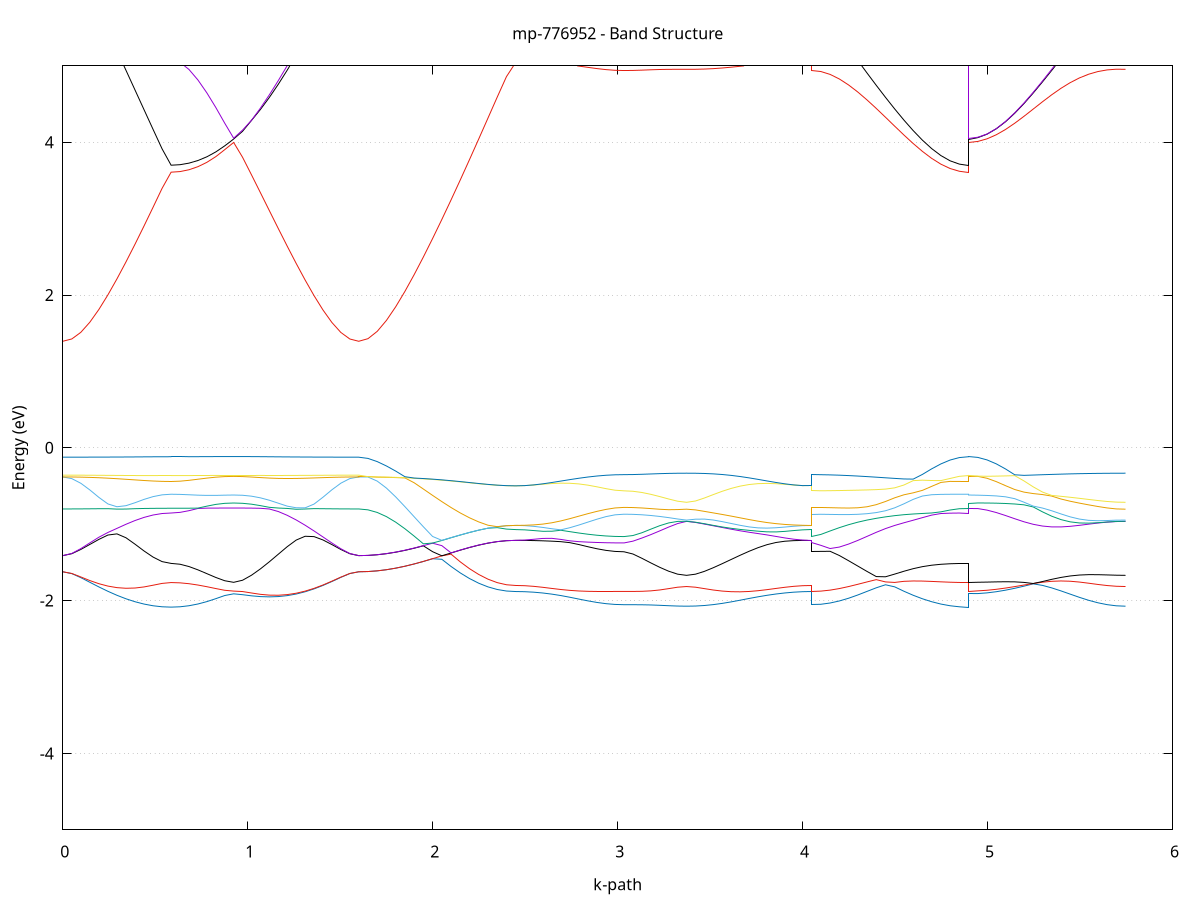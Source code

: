 set title 'mp-776952 - Band Structure'
set xlabel 'k-path'
set ylabel 'Energy (eV)'
set grid y
set yrange [-5:5]
set terminal png size 800,600
set output 'mp-776952_bands_gnuplot.png'
plot '-' using 1:2 with lines notitle, '-' using 1:2 with lines notitle, '-' using 1:2 with lines notitle, '-' using 1:2 with lines notitle, '-' using 1:2 with lines notitle, '-' using 1:2 with lines notitle, '-' using 1:2 with lines notitle, '-' using 1:2 with lines notitle, '-' using 1:2 with lines notitle, '-' using 1:2 with lines notitle, '-' using 1:2 with lines notitle, '-' using 1:2 with lines notitle, '-' using 1:2 with lines notitle, '-' using 1:2 with lines notitle, '-' using 1:2 with lines notitle, '-' using 1:2 with lines notitle, '-' using 1:2 with lines notitle, '-' using 1:2 with lines notitle, '-' using 1:2 with lines notitle, '-' using 1:2 with lines notitle, '-' using 1:2 with lines notitle, '-' using 1:2 with lines notitle, '-' using 1:2 with lines notitle, '-' using 1:2 with lines notitle, '-' using 1:2 with lines notitle, '-' using 1:2 with lines notitle, '-' using 1:2 with lines notitle, '-' using 1:2 with lines notitle, '-' using 1:2 with lines notitle, '-' using 1:2 with lines notitle, '-' using 1:2 with lines notitle, '-' using 1:2 with lines notitle, '-' using 1:2 with lines notitle, '-' using 1:2 with lines notitle, '-' using 1:2 with lines notitle, '-' using 1:2 with lines notitle, '-' using 1:2 with lines notitle, '-' using 1:2 with lines notitle, '-' using 1:2 with lines notitle, '-' using 1:2 with lines notitle, '-' using 1:2 with lines notitle, '-' using 1:2 with lines notitle, '-' using 1:2 with lines notitle, '-' using 1:2 with lines notitle, '-' using 1:2 with lines notitle, '-' using 1:2 with lines notitle, '-' using 1:2 with lines notitle, '-' using 1:2 with lines notitle, '-' using 1:2 with lines notitle, '-' using 1:2 with lines notitle, '-' using 1:2 with lines notitle, '-' using 1:2 with lines notitle, '-' using 1:2 with lines notitle, '-' using 1:2 with lines notitle, '-' using 1:2 with lines notitle, '-' using 1:2 with lines notitle, '-' using 1:2 with lines notitle, '-' using 1:2 with lines notitle
0.000000 -22.975204
0.048806 -22.975304
0.097613 -22.975504
0.146419 -22.975704
0.195226 -22.976004
0.244032 -22.976304
0.292838 -22.976604
0.341645 -22.976904
0.390451 -22.977104
0.439258 -22.977304
0.488064 -22.977504
0.536871 -22.977604
0.585677 -22.977604
0.585677 -22.977604
0.633983 -22.977904
0.682289 -22.978504
0.730594 -22.979104
0.778900 -22.979604
0.827206 -22.980004
0.875512 -22.980204
0.923818 -22.980204
0.923818 -22.980204
0.972123 -22.980204
1.020429 -22.980004
1.068735 -22.979704
1.117041 -22.979304
1.165347 -22.978804
1.213653 -22.978204
1.261958 -22.977704
1.310264 -22.977104
1.358570 -22.976604
1.406876 -22.976104
1.455182 -22.975804
1.503488 -22.975504
1.551793 -22.975304
1.600099 -22.975204
1.600099 -22.975204
1.650018 -22.975204
1.699937 -22.975104
1.749857 -22.974904
1.799776 -22.976504
1.849695 -22.978904
1.899614 -22.981604
1.949533 -22.984604
1.999452 -22.987604
2.049372 -22.990704
2.099291 -22.993604
2.149210 -22.996404
2.199129 -22.998804
2.249048 -23.000804
2.298967 -23.002304
2.348887 -23.003404
2.398806 -23.003804
2.448725 -23.003804
2.448725 -23.003804
2.497531 -23.004204
2.546338 -23.005304
2.595144 -23.007104
2.643950 -23.009304
2.692757 -23.011804
2.741563 -23.014304
2.790370 -23.016804
2.839176 -23.019004
2.887983 -23.020804
2.936789 -23.022204
2.985595 -23.023004
3.034402 -23.023304
3.034402 -23.023304
3.082708 -23.023304
3.131013 -23.023304
3.179319 -23.023304
3.227625 -23.023404
3.275931 -23.023604
3.324237 -23.023704
3.372542 -23.023804
3.372542 -23.023804
3.420848 -23.023704
3.469154 -23.023304
3.517460 -23.022704
3.565766 -23.021604
3.614072 -23.020204
3.662377 -23.018404
3.710683 -23.016304
3.758989 -23.013904
3.807295 -23.011504
3.855601 -23.009104
3.903907 -23.007004
3.952212 -23.005304
4.000518 -23.004204
4.048824 -23.003804
4.048824 -23.023304
4.098743 -23.023104
4.148662 -23.022404
4.198581 -23.021104
4.248501 -23.019404
4.298420 -23.017004
4.348339 -23.014204
4.398258 -23.010704
4.448177 -23.006904
4.498096 -23.002604
4.548016 -22.998104
4.597935 -22.993604
4.647854 -22.989204
4.697773 -22.985104
4.747692 -22.981704
4.797611 -22.979204
4.847530 -22.977904
4.897450 -22.977604
4.897450 -22.980204
4.947369 -22.979504
4.997288 -22.978604
5.047207 -22.977504
5.097126 -22.981304
5.147045 -22.986004
5.196965 -22.990904
5.246884 -22.996004
5.296803 -23.000904
5.346722 -23.005604
5.396641 -23.010004
5.446560 -23.013904
5.496480 -23.017204
5.546399 -23.019904
5.596318 -23.021904
5.646237 -23.023304
5.696156 -23.023904
5.746075 -23.023804
e
0.000000 -22.971304
0.048806 -22.971304
0.097613 -22.971404
0.146419 -22.971504
0.195226 -22.971904
0.244032 -22.972304
0.292838 -22.972904
0.341645 -22.973404
0.390451 -22.973904
0.439258 -22.974404
0.488064 -22.974704
0.536871 -22.974904
0.585677 -22.975004
0.585677 -22.975004
0.633983 -22.974604
0.682289 -22.973704
0.730594 -22.972704
0.778900 -22.971704
0.827206 -22.970804
0.875512 -22.970204
0.923818 -22.970004
0.923818 -22.970004
0.972123 -22.970204
1.020429 -22.970504
1.068735 -22.970804
1.117041 -22.971004
1.165347 -22.971204
1.213653 -22.971304
1.261958 -22.971404
1.310264 -22.971404
1.358570 -22.971404
1.406876 -22.971404
1.455182 -22.971304
1.503488 -22.971304
1.551793 -22.971304
1.600099 -22.971304
1.600099 -22.971304
1.650018 -22.971804
1.699937 -22.972804
1.749857 -22.974404
1.799776 -22.974504
1.849695 -22.976504
1.899614 -22.978804
1.949533 -22.981504
1.999452 -22.984404
2.049372 -22.987304
2.099291 -22.990304
2.149210 -22.993204
2.199129 -22.995904
2.249048 -22.998304
2.298967 -23.000304
2.348887 -23.002004
2.398806 -23.003104
2.448725 -23.003704
2.448725 -23.003704
2.497531 -23.003504
2.546338 -23.002904
2.595144 -23.001804
2.643950 -23.000304
2.692757 -22.998404
2.741563 -22.995904
2.790370 -22.993104
2.839176 -22.989904
2.887983 -22.986704
2.936789 -22.983604
2.985595 -22.981304
3.034402 -22.980404
3.034402 -22.980404
3.082708 -22.980204
3.131013 -22.979504
3.179319 -22.978504
3.227625 -22.976904
3.275931 -22.975004
3.324237 -22.973004
3.372542 -22.971804
3.372542 -22.971804
3.420848 -22.973204
3.469154 -22.976204
3.517460 -22.979804
3.565766 -22.983504
3.614072 -22.987104
3.662377 -22.990504
3.710683 -22.993604
3.758989 -22.996304
3.807295 -22.998604
3.855601 -23.000504
3.903907 -23.001904
3.952212 -23.002904
4.000518 -23.003504
4.048824 -23.003704
4.048824 -22.980404
4.098743 -22.980304
4.148662 -22.980004
4.198581 -22.979504
4.248501 -22.978904
4.298420 -22.978204
4.348339 -22.977404
4.398258 -22.976604
4.448177 -22.975704
4.498096 -22.975004
4.548016 -22.974504
4.597935 -22.974304
4.647854 -22.974404
4.697773 -22.974704
4.747692 -22.975104
4.797611 -22.975304
4.847530 -22.975204
4.897450 -22.975004
4.897450 -22.970004
4.947369 -22.971304
4.997288 -22.973804
5.047207 -22.977204
5.097126 -22.976304
5.147045 -22.975004
5.196965 -22.973704
5.246884 -22.972304
5.296803 -22.971504
5.346722 -22.972304
5.396641 -22.972904
5.446560 -22.973304
5.496480 -22.973304
5.546399 -22.973004
5.596318 -22.972104
5.646237 -22.970704
5.696156 -22.969904
5.746075 -22.971804
e
0.000000 -22.971204
0.048806 -22.971104
0.097613 -22.970704
0.146419 -22.970104
0.195226 -22.969304
0.244032 -22.968404
0.292838 -22.967404
0.341645 -22.966504
0.390451 -22.965704
0.439258 -22.965004
0.488064 -22.964504
0.536871 -22.964104
0.585677 -22.964004
0.585677 -22.964004
0.633983 -22.964204
0.682289 -22.964604
0.730594 -22.965104
0.778900 -22.965804
0.827206 -22.966504
0.875512 -22.967004
0.923818 -22.967104
0.923818 -22.967104
0.972123 -22.967004
1.020429 -22.966804
1.068735 -22.966804
1.117041 -22.966804
1.165347 -22.967004
1.213653 -22.967404
1.261958 -22.967904
1.310264 -22.968504
1.358570 -22.969104
1.406876 -22.969704
1.455182 -22.970304
1.503488 -22.970804
1.551793 -22.971104
1.600099 -22.971204
1.600099 -22.971204
1.650018 -22.971304
1.699937 -22.971804
1.749857 -22.972904
1.799776 -22.974404
1.849695 -22.973704
1.899614 -22.972504
1.949533 -22.971004
1.999452 -22.969104
2.049372 -22.966804
2.099291 -22.964104
2.149210 -22.961204
2.199129 -22.958104
2.249048 -22.955004
2.298967 -22.952104
2.348887 -22.949604
2.398806 -22.947904
2.448725 -22.947304
2.448725 -22.947304
2.497531 -22.948604
2.546338 -22.951104
2.595144 -22.953504
2.643950 -22.955704
2.692757 -22.957604
2.741563 -22.959204
2.790370 -22.960404
2.839176 -22.961404
2.887983 -22.962304
2.936789 -22.963104
2.985595 -22.963904
3.034402 -22.964204
3.034402 -22.964204
3.082708 -22.964204
3.131013 -22.964204
3.179319 -22.964304
3.227625 -22.964504
3.275931 -22.964904
3.324237 -22.965704
3.372542 -22.966304
3.372542 -22.966304
3.420848 -22.965604
3.469154 -22.964204
3.517460 -22.963204
3.565766 -22.962504
3.614072 -22.961804
3.662377 -22.961104
3.710683 -22.960204
3.758989 -22.959004
3.807295 -22.957504
3.855601 -22.955604
3.903907 -22.953404
3.952212 -22.951004
4.000518 -22.948604
4.048824 -22.947304
4.048824 -22.964204
4.098743 -22.963704
4.148662 -22.962304
4.198581 -22.960204
4.248501 -22.957904
4.298420 -22.956304
4.348339 -22.955804
4.398258 -22.956404
4.448177 -22.957604
4.498096 -22.959004
4.548016 -22.960404
4.597935 -22.961604
4.647854 -22.962604
4.697773 -22.963204
4.747692 -22.963704
4.797611 -22.963904
4.847530 -22.964004
4.897450 -22.964004
4.897450 -22.967104
4.947369 -22.967404
4.997288 -22.967704
5.047207 -22.968004
5.097126 -22.968504
5.147045 -22.969104
5.196965 -22.969804
5.246884 -22.970604
5.296803 -22.970904
5.346722 -22.969604
5.396641 -22.968504
5.446560 -22.967504
5.496480 -22.966904
5.546399 -22.966804
5.596318 -22.967204
5.646237 -22.968304
5.696156 -22.968804
5.746075 -22.966304
e
0.000000 -22.960104
0.048806 -22.959704
0.097613 -22.958504
0.146419 -22.956504
0.195226 -22.953704
0.244032 -22.950404
0.292838 -22.946504
0.341645 -22.942104
0.390451 -22.937604
0.439258 -22.933104
0.488064 -22.928804
0.536871 -22.925504
0.585677 -22.924104
0.585677 -22.924104
0.633983 -22.923904
0.682289 -22.923104
0.730594 -22.921904
0.778900 -22.920404
0.827206 -22.918804
0.875512 -22.917404
0.923818 -22.916704
0.923818 -22.916704
0.972123 -22.917604
1.020429 -22.920204
1.068735 -22.923904
1.117041 -22.928304
1.165347 -22.933004
1.213653 -22.937704
1.261958 -22.942304
1.310264 -22.946604
1.358570 -22.950504
1.406876 -22.953804
1.455182 -22.956504
1.503488 -22.958504
1.551793 -22.959704
1.600099 -22.960104
1.600099 -22.960104
1.650018 -22.959704
1.699937 -22.958404
1.749857 -22.956404
1.799776 -22.953904
1.849695 -22.950904
1.899614 -22.947704
1.949533 -22.944304
1.999452 -22.940904
2.049372 -22.937604
2.099291 -22.934604
2.149210 -22.932004
2.199129 -22.932104
2.249048 -22.935804
2.298967 -22.938804
2.348887 -22.940804
2.398806 -22.941804
2.448725 -22.941804
2.448725 -22.941804
2.497531 -22.941904
2.546338 -22.942304
2.595144 -22.942904
2.643950 -22.943704
2.692757 -22.944604
2.741563 -22.945604
2.790370 -22.946604
2.839176 -22.947704
2.887983 -22.948704
2.936789 -22.949704
2.985595 -22.950504
3.034402 -22.950804
3.034402 -22.950804
3.082708 -22.950804
3.131013 -22.950904
3.179319 -22.951204
3.227625 -22.952004
3.275931 -22.953104
3.324237 -22.954104
3.372542 -22.954604
3.372542 -22.954604
3.420848 -22.954104
3.469154 -22.952704
3.517460 -22.950904
3.565766 -22.949204
3.614072 -22.947904
3.662377 -22.947004
3.710683 -22.946104
3.758989 -22.945304
3.807295 -22.944404
3.855601 -22.943604
3.903907 -22.942904
3.952212 -22.942304
4.000518 -22.941904
4.048824 -22.941804
4.048824 -22.950804
4.098743 -22.950704
4.148662 -22.950404
4.198581 -22.950004
4.248501 -22.949204
4.298420 -22.947804
4.348339 -22.945504
4.398258 -22.942704
4.448177 -22.939704
4.498096 -22.936904
4.548016 -22.934204
4.597935 -22.931804
4.647854 -22.929604
4.697773 -22.927704
4.747692 -22.926204
4.797611 -22.925104
4.847530 -22.924404
4.897450 -22.924104
4.897450 -22.916704
4.947369 -22.918304
4.997288 -22.920204
5.047207 -22.922304
5.097126 -22.924404
5.147045 -22.926504
5.196965 -22.928704
5.246884 -22.930804
5.296803 -22.933004
5.346722 -22.935104
5.396641 -22.937404
5.446560 -22.939804
5.496480 -22.942304
5.546399 -22.944804
5.596318 -22.947404
5.646237 -22.950004
5.696156 -22.952404
5.746075 -22.954604
e
0.000000 -22.902504
0.048806 -22.902104
0.097613 -22.900904
0.146419 -22.898904
0.195226 -22.896104
0.244032 -22.892904
0.292838 -22.890504
0.341645 -22.891804
0.390451 -22.894604
0.439258 -22.897904
0.488064 -22.901304
0.536871 -22.904104
0.585677 -22.905204
0.585677 -22.905204
0.633983 -22.905104
0.682289 -22.904804
0.730594 -22.904304
0.778900 -22.903704
0.827206 -22.903304
0.875512 -22.903104
0.923818 -22.903104
0.923818 -22.903104
0.972123 -22.902804
1.020429 -22.901504
1.068735 -22.899404
1.117041 -22.897104
1.165347 -22.894604
1.213653 -22.892204
1.261958 -22.890304
1.310264 -22.890104
1.358570 -22.893004
1.406876 -22.896304
1.455182 -22.899004
1.503488 -22.900904
1.551793 -22.902104
1.600099 -22.902504
1.600099 -22.902504
1.650018 -22.902304
1.699937 -22.901704
1.749857 -22.900704
1.799776 -22.899304
1.849695 -22.897604
1.899614 -22.900004
1.949533 -22.905504
1.999452 -22.911304
2.049372 -22.917004
2.099291 -22.922504
2.149210 -22.927604
2.199129 -22.930004
2.249048 -22.932304
2.298967 -22.936004
2.348887 -22.938904
2.398806 -22.940804
2.448725 -22.941804
2.448725 -22.941804
2.497531 -22.940404
2.546338 -22.937704
2.595144 -22.934904
2.643950 -22.932104
2.692757 -22.929504
2.741563 -22.927304
2.790370 -22.928604
2.839176 -22.930304
2.887983 -22.932104
2.936789 -22.933604
2.985595 -22.934704
3.034402 -22.935104
3.034402 -22.935104
3.082708 -22.935204
3.131013 -22.935704
3.179319 -22.936204
3.227625 -22.936604
3.275931 -22.936604
3.324237 -22.936404
3.372542 -22.936204
3.372542 -22.936204
3.420848 -22.936304
3.469154 -22.936404
3.517460 -22.935904
3.565766 -22.934704
3.614072 -22.932804
3.662377 -22.930804
3.710683 -22.928904
3.758989 -22.928004
3.807295 -22.929704
3.855601 -22.932204
3.903907 -22.934904
3.952212 -22.937804
4.000518 -22.940404
4.048824 -22.941804
4.048824 -22.935104
4.098743 -22.935004
4.148662 -22.934704
4.198581 -22.934104
4.248501 -22.933004
4.298420 -22.931004
4.348339 -22.928104
4.398258 -22.924404
4.448177 -22.920104
4.498096 -22.915704
4.548016 -22.911904
4.597935 -22.908904
4.647854 -22.907104
4.697773 -22.906004
4.747692 -22.905504
4.797611 -22.905304
4.847530 -22.905304
4.897450 -22.905204
4.897450 -22.903104
4.947369 -22.902604
4.997288 -22.902704
5.047207 -22.903404
5.097126 -22.904804
5.147045 -22.907004
5.196965 -22.909804
5.246884 -22.913204
5.296803 -22.917004
5.346722 -22.921004
5.396641 -22.925104
5.446560 -22.929004
5.496480 -22.932504
5.546399 -22.935204
5.596318 -22.937004
5.646237 -22.937704
5.696156 -22.937404
5.746075 -22.936204
e
0.000000 -22.880004
0.048806 -22.880104
0.097613 -22.880704
0.146419 -22.881804
0.195226 -22.883204
0.244032 -22.884804
0.292838 -22.885304
0.341645 -22.883904
0.390451 -22.884304
0.439258 -22.884804
0.488064 -22.885204
0.536871 -22.885404
0.585677 -22.885504
0.585677 -22.885504
0.633983 -22.885804
0.682289 -22.886704
0.730594 -22.888104
0.778900 -22.889904
0.827206 -22.891804
0.875512 -22.893204
0.923818 -22.893704
0.923818 -22.893704
0.972123 -22.893304
1.020429 -22.892304
1.068735 -22.890904
1.117041 -22.889504
1.165347 -22.888004
1.213653 -22.886504
1.261958 -22.885304
1.310264 -22.885104
1.358570 -22.884304
1.406876 -22.882904
1.455182 -22.881704
1.503488 -22.880704
1.551793 -22.880104
1.600099 -22.880004
1.600099 -22.880004
1.650018 -22.881004
1.699937 -22.883104
1.749857 -22.886104
1.799776 -22.890104
1.849695 -22.894704
1.899614 -22.895604
1.949533 -22.900404
1.999452 -22.906004
2.049372 -22.911704
2.099291 -22.917404
2.149210 -22.922804
2.199129 -22.927804
2.249048 -22.928504
2.298967 -22.927704
2.348887 -22.927404
2.398806 -22.927404
2.448725 -22.927404
2.448725 -22.927404
2.497531 -22.927204
2.546338 -22.926904
2.595144 -22.926504
2.643950 -22.926304
2.692757 -22.926504
2.741563 -22.927104
2.790370 -22.925204
2.839176 -22.923804
2.887983 -22.922704
2.936789 -22.922004
2.985595 -22.921704
3.034402 -22.921504
3.034402 -22.921504
3.082708 -22.921704
3.131013 -22.922304
3.179319 -22.923204
3.227625 -22.924204
3.275931 -22.925304
3.324237 -22.926204
3.372542 -22.926504
3.372542 -22.926504
3.420848 -22.926204
3.469154 -22.925504
3.517460 -22.924704
3.565766 -22.924204
3.614072 -22.924204
3.662377 -22.924604
3.710683 -22.925704
3.758989 -22.926904
3.807295 -22.926504
3.855601 -22.926304
3.903907 -22.926504
3.952212 -22.926904
4.000518 -22.927204
4.048824 -22.927404
4.048824 -22.921504
4.098743 -22.921204
4.148662 -22.920204
4.198581 -22.918504
4.248501 -22.916404
4.298420 -22.914004
4.348339 -22.911304
4.398258 -22.908704
4.448177 -22.906104
4.498096 -22.903504
4.548016 -22.900804
4.597935 -22.897704
4.647854 -22.894504
4.697773 -22.891504
4.747692 -22.888904
4.797611 -22.887004
4.847530 -22.885904
4.897450 -22.885504
4.897450 -22.893704
4.947369 -22.893004
4.997288 -22.892304
5.047207 -22.891904
5.097126 -22.892004
5.147045 -22.892704
5.196965 -22.894104
5.246884 -22.896304
5.296803 -22.899104
5.346722 -22.902404
5.396641 -22.906204
5.446560 -22.910104
5.496480 -22.914004
5.546399 -22.917704
5.596318 -22.920904
5.646237 -22.923504
5.696156 -22.925404
5.746075 -22.926504
e
0.000000 -22.879904
0.048806 -22.880104
0.097613 -22.880404
0.146419 -22.880904
0.195226 -22.881504
0.244032 -22.882104
0.292838 -22.882704
0.341645 -22.881304
0.390451 -22.876304
0.439258 -22.870504
0.488064 -22.864904
0.536871 -22.860204
0.585677 -22.858304
0.585677 -22.858304
0.633983 -22.857904
0.682289 -22.856704
0.730594 -22.854804
0.778900 -22.852204
0.827206 -22.848904
0.875512 -22.845304
0.923818 -22.842804
0.923818 -22.842804
0.972123 -22.846004
1.020429 -22.851604
1.068735 -22.857804
1.117041 -22.864304
1.165347 -22.870604
1.213653 -22.876504
1.261958 -22.881504
1.310264 -22.883304
1.358570 -22.882504
1.406876 -22.881604
1.455182 -22.880904
1.503488 -22.880404
1.551793 -22.880104
1.600099 -22.879904
1.600099 -22.879904
1.650018 -22.880004
1.699937 -22.881104
1.749857 -22.883204
1.799776 -22.886404
1.849695 -22.890404
1.899614 -22.895104
1.949533 -22.893404
1.999452 -22.891104
2.049372 -22.888804
2.099291 -22.886404
2.149210 -22.884204
2.199129 -22.882204
2.249048 -22.880404
2.298967 -22.878904
2.348887 -22.877904
2.398806 -22.877204
2.448725 -22.877004
2.448725 -22.877004
2.497531 -22.876604
2.546338 -22.875504
2.595144 -22.873804
2.643950 -22.871704
2.692757 -22.869204
2.741563 -22.866504
2.790370 -22.863704
2.839176 -22.861104
2.887983 -22.858604
2.936789 -22.856604
2.985595 -22.855204
3.034402 -22.854704
3.034402 -22.854704
3.082708 -22.854504
3.131013 -22.853804
3.179319 -22.852704
3.227625 -22.851304
3.275931 -22.849704
3.324237 -22.848204
3.372542 -22.847404
3.372542 -22.847404
3.420848 -22.848204
3.469154 -22.850204
3.517460 -22.852604
3.565766 -22.855204
3.614072 -22.858004
3.662377 -22.860904
3.710683 -22.863704
3.758989 -22.866604
3.807295 -22.869304
3.855601 -22.871804
3.903907 -22.873904
3.952212 -22.875504
4.000518 -22.876604
4.048824 -22.877004
4.048824 -22.854704
4.098743 -22.854904
4.148662 -22.855404
4.198581 -22.856104
4.248501 -22.857104
4.298420 -22.858104
4.348339 -22.859104
4.398258 -22.860004
4.448177 -22.860704
4.498096 -22.861104
4.548016 -22.861204
4.597935 -22.861104
4.647854 -22.860604
4.697773 -22.860104
4.747692 -22.859404
4.797611 -22.858804
4.847530 -22.858404
4.897450 -22.858304
4.897450 -22.842804
4.947369 -22.840904
4.997288 -22.841504
5.047207 -22.843404
5.097126 -22.845004
5.147045 -22.846304
5.196965 -22.847304
5.246884 -22.847804
5.296803 -22.848004
5.346722 -22.847804
5.396641 -22.847404
5.446560 -22.846704
5.496480 -22.845904
5.546399 -22.844904
5.596318 -22.844704
5.646237 -22.845604
5.696156 -22.846504
5.746075 -22.847404
e
0.000000 -22.791504
0.048806 -22.791804
0.097613 -22.792704
0.146419 -22.794304
0.195226 -22.796704
0.244032 -22.799804
0.292838 -22.803604
0.341645 -22.808204
0.390451 -22.813404
0.439258 -22.818904
0.488064 -22.824504
0.536871 -22.829004
0.585677 -22.831004
0.585677 -22.831004
0.633983 -22.830904
0.682289 -22.830904
0.730594 -22.831104
0.778900 -22.831704
0.827206 -22.833004
0.875512 -22.835404
0.923818 -22.837504
0.923818 -22.837504
0.972123 -22.834704
1.020429 -22.830004
1.068735 -22.825004
1.117041 -22.819904
1.165347 -22.815004
1.213653 -22.810304
1.261958 -22.806104
1.310264 -22.802304
1.358570 -22.799004
1.406876 -22.796304
1.455182 -22.794204
1.503488 -22.792704
1.551793 -22.791804
1.600099 -22.791504
1.600099 -22.791504
1.650018 -22.792404
1.699937 -22.793704
1.749857 -22.795204
1.799776 -22.796804
1.849695 -22.798404
1.899614 -22.799804
1.949533 -22.801004
1.999452 -22.801904
2.049372 -22.802504
2.099291 -22.802904
2.149210 -22.803104
2.199129 -22.803004
2.249048 -22.802804
2.298967 -22.802504
2.348887 -22.802104
2.398806 -22.801704
2.448725 -22.801304
2.448725 -22.801304
2.497531 -22.801904
2.546338 -22.803904
2.595144 -22.806904
2.643950 -22.810604
2.692757 -22.814704
2.741563 -22.818804
2.790370 -22.822704
2.839176 -22.826204
2.887983 -22.829204
2.936789 -22.831504
2.985595 -22.833004
3.034402 -22.833604
3.034402 -22.833604
3.082708 -22.833804
3.131013 -22.834604
3.179319 -22.835804
3.227625 -22.837204
3.275931 -22.838904
3.324237 -22.840404
3.372542 -22.841104
3.372542 -22.841104
3.420848 -22.840304
3.469154 -22.838404
3.517460 -22.835904
3.565766 -22.833204
3.614072 -22.830104
3.662377 -22.826604
3.710683 -22.822904
3.758989 -22.818804
3.807295 -22.814604
3.855601 -22.810504
3.903907 -22.806804
3.952212 -22.803904
4.000518 -22.801904
4.048824 -22.801304
4.048824 -22.833604
4.098743 -22.833504
4.148662 -22.833304
4.198581 -22.833004
4.248501 -22.832604
4.298420 -22.832104
4.348339 -22.831704
4.398258 -22.831304
4.448177 -22.831004
4.498096 -22.830704
4.548016 -22.830604
4.597935 -22.830504
4.647854 -22.830504
4.697773 -22.830604
4.747692 -22.830704
4.797611 -22.830804
4.847530 -22.830904
4.897450 -22.831004
4.897450 -22.837504
4.947369 -22.839504
4.997288 -22.839304
5.047207 -22.838204
5.097126 -22.837504
5.147045 -22.837304
5.196965 -22.837504
5.246884 -22.838104
5.296803 -22.838904
5.346722 -22.839804
5.396641 -22.840804
5.446560 -22.841904
5.496480 -22.842904
5.546399 -22.843804
5.596318 -22.843904
5.646237 -22.843004
5.696156 -22.842004
5.746075 -22.841104
e
0.000000 -22.791404
0.048806 -22.791604
0.097613 -22.792004
0.146419 -22.792604
0.195226 -22.793304
0.244032 -22.794004
0.292838 -22.794804
0.341645 -22.795504
0.390451 -22.796104
0.439258 -22.796604
0.488064 -22.796904
0.536871 -22.797104
0.585677 -22.797204
0.585677 -22.797204
0.633983 -22.797604
0.682289 -22.798904
0.730594 -22.800704
0.778900 -22.802904
0.827206 -22.804904
0.875512 -22.806204
0.923818 -22.806604
0.923818 -22.806604
0.972123 -22.806204
1.020429 -22.805204
1.068735 -22.803904
1.117041 -22.802304
1.165347 -22.800604
1.213653 -22.798904
1.261958 -22.797304
1.310264 -22.795904
1.358570 -22.794604
1.406876 -22.793504
1.455182 -22.792604
1.503488 -22.792004
1.551793 -22.791604
1.600099 -22.791404
1.600099 -22.791404
1.650018 -22.791004
1.699937 -22.790904
1.749857 -22.791304
1.799776 -22.791904
1.849695 -22.792804
1.899614 -22.793804
1.949533 -22.794804
1.999452 -22.795804
2.049372 -22.796704
2.099291 -22.797404
2.149210 -22.798104
2.199129 -22.798804
2.249048 -22.799304
2.298967 -22.799804
2.348887 -22.800304
2.398806 -22.800804
2.448725 -22.801204
2.448725 -22.801204
2.497531 -22.801304
2.546338 -22.801204
2.595144 -22.801104
2.643950 -22.801104
2.692757 -22.801004
2.741563 -22.800904
2.790370 -22.800904
2.839176 -22.800904
2.887983 -22.800904
2.936789 -22.801004
2.985595 -22.801004
3.034402 -22.801004
3.034402 -22.801004
3.082708 -22.800904
3.131013 -22.800604
3.179319 -22.800204
3.227625 -22.799904
3.275931 -22.799604
3.324237 -22.799404
3.372542 -22.799304
3.372542 -22.799304
3.420848 -22.799304
3.469154 -22.799504
3.517460 -22.799704
3.565766 -22.799904
3.614072 -22.800104
3.662377 -22.800404
3.710683 -22.800604
3.758989 -22.800704
3.807295 -22.800904
3.855601 -22.801004
3.903907 -22.801104
3.952212 -22.801204
4.000518 -22.801304
4.048824 -22.801204
4.048824 -22.801004
4.098743 -22.801004
4.148662 -22.801104
4.198581 -22.801204
4.248501 -22.801304
4.298420 -22.801304
4.348339 -22.801204
4.398258 -22.801004
4.448177 -22.800704
4.498096 -22.800304
4.548016 -22.799804
4.597935 -22.799204
4.647854 -22.798704
4.697773 -22.798204
4.747692 -22.797804
4.797611 -22.797504
4.847530 -22.797304
4.897450 -22.797204
4.897450 -22.806604
4.947369 -22.806704
4.997288 -22.806704
5.047207 -22.806604
5.097126 -22.806504
5.147045 -22.806304
5.196965 -22.806004
5.246884 -22.805604
5.296803 -22.805104
5.346722 -22.804504
5.396641 -22.803804
5.446560 -22.803004
5.496480 -22.802104
5.546399 -22.801304
5.596318 -22.800604
5.646237 -22.800004
5.696156 -22.799504
5.746075 -22.799304
e
0.000000 -22.629304
0.048806 -22.631104
0.097613 -22.634904
0.146419 -22.639104
0.195226 -22.643004
0.244032 -22.646504
0.292838 -22.649504
0.341645 -22.651704
0.390451 -22.653404
0.439258 -22.654604
0.488064 -22.655304
0.536871 -22.655604
0.585677 -22.655804
0.585677 -22.655804
0.633983 -22.655504
0.682289 -22.655004
0.730594 -22.654104
0.778900 -22.653104
0.827206 -22.652204
0.875512 -22.651604
0.923818 -22.651304
0.923818 -22.651304
0.972123 -22.651504
1.020429 -22.652004
1.068735 -22.652604
1.117041 -22.652904
1.165347 -22.652904
1.213653 -22.652304
1.261958 -22.651104
1.310264 -22.649004
1.358570 -22.646304
1.406876 -22.642804
1.455182 -22.638904
1.503488 -22.634804
1.551793 -22.631104
1.600099 -22.629304
1.600099 -22.629304
1.650018 -22.629404
1.699937 -22.629904
1.749857 -22.630804
1.799776 -22.632004
1.849695 -22.633504
1.899614 -22.635504
1.949533 -22.638004
1.999452 -22.641004
2.049372 -22.644604
2.099291 -22.648904
2.149210 -22.653604
2.199129 -22.658504
2.249048 -22.663104
2.298967 -22.667104
2.348887 -22.670104
2.398806 -22.672004
2.448725 -22.672704
2.448725 -22.672704
2.497531 -22.671904
2.546338 -22.669704
2.595144 -22.666204
2.643950 -22.661804
2.692757 -22.656704
2.741563 -22.651404
2.790370 -22.646004
2.839176 -22.640804
2.887983 -22.636104
2.936789 -22.632104
2.985595 -22.629204
3.034402 -22.628104
3.034402 -22.628104
3.082708 -22.627804
3.131013 -22.626704
3.179319 -22.624904
3.227625 -22.622704
3.275931 -22.620004
3.324237 -22.617404
3.372542 -22.615904
3.372542 -22.615904
3.420848 -22.617604
3.469154 -22.621404
3.517460 -22.625904
3.565766 -22.630804
3.614072 -22.635904
3.662377 -22.641004
3.710683 -22.646304
3.758989 -22.651704
3.807295 -22.657004
3.855601 -22.662004
3.903907 -22.666304
3.952212 -22.669704
4.000518 -22.671904
4.048824 -22.672704
4.048824 -22.628104
4.098743 -22.628604
4.148662 -22.630004
4.198581 -22.631904
4.248501 -22.634004
4.298420 -22.636004
4.348339 -22.637804
4.398258 -22.639404
4.448177 -22.640804
4.498096 -22.642204
4.548016 -22.643804
4.597935 -22.645904
4.647854 -22.648204
4.697773 -22.650604
4.747692 -22.652704
4.797611 -22.654404
4.847530 -22.655404
4.897450 -22.655804
4.897450 -22.651304
4.947369 -22.649404
4.997288 -22.648104
5.047207 -22.647404
5.097126 -22.646904
5.147045 -22.646104
5.196965 -22.644904
5.246884 -22.642904
5.296803 -22.640204
5.346722 -22.636804
5.396641 -22.632804
5.446560 -22.628404
5.496480 -22.623804
5.546399 -22.620404
5.596318 -22.618504
5.646237 -22.616204
5.696156 -22.613704
5.746075 -22.615904
e
0.000000 -22.617904
0.048806 -22.617804
0.097613 -22.617604
0.146419 -22.617204
0.195226 -22.616804
0.244032 -22.616104
0.292838 -22.615304
0.341645 -22.614304
0.390451 -22.613304
0.439258 -22.612204
0.488064 -22.611204
0.536871 -22.610604
0.585677 -22.610304
0.585677 -22.610304
0.633983 -22.610304
0.682289 -22.610204
0.730594 -22.610004
0.778900 -22.609704
0.827206 -22.609204
0.875512 -22.608604
0.923818 -22.608404
0.923818 -22.608404
0.972123 -22.608704
1.020429 -22.609404
1.068735 -22.610504
1.117041 -22.611604
1.165347 -22.612804
1.213653 -22.613804
1.261958 -22.614804
1.310264 -22.615604
1.358570 -22.616304
1.406876 -22.616904
1.455182 -22.617304
1.503488 -22.617604
1.551793 -22.617804
1.600099 -22.617904
1.600099 -22.617904
1.650018 -22.619404
1.699937 -22.620204
1.749857 -22.620104
1.799776 -22.619404
1.849695 -22.617904
1.899614 -22.616004
1.949533 -22.613504
1.999452 -22.610704
2.049372 -22.614804
2.099291 -22.619904
2.149210 -22.624204
2.199129 -22.627704
2.249048 -22.630304
2.298967 -22.632304
2.348887 -22.633704
2.398806 -22.634504
2.448725 -22.634804
2.448725 -22.634804
2.497531 -22.634804
2.546338 -22.634804
2.595144 -22.634704
2.643950 -22.634204
2.692757 -22.633204
2.741563 -22.631604
2.790370 -22.629204
2.839176 -22.626104
2.887983 -22.622404
2.936789 -22.618404
2.985595 -22.614404
3.034402 -22.611204
3.034402 -22.611204
3.082708 -22.611204
3.131013 -22.611304
3.179319 -22.611304
3.227625 -22.611204
3.275931 -22.611104
3.324237 -22.611104
3.372542 -22.611004
3.372542 -22.611004
3.420848 -22.611804
3.469154 -22.613304
3.517460 -22.615704
3.565766 -22.618904
3.614072 -22.622604
3.662377 -22.626104
3.710683 -22.629304
3.758989 -22.631604
3.807295 -22.633304
3.855601 -22.634204
3.903907 -22.634704
3.952212 -22.634804
4.000518 -22.634804
4.048824 -22.634804
4.048824 -22.611204
4.098743 -22.612204
4.148662 -22.613804
4.198581 -22.615504
4.248501 -22.617004
4.298420 -22.618504
4.348339 -22.620004
4.398258 -22.621504
4.448177 -22.623204
4.498096 -22.624604
4.548016 -22.625304
4.597935 -22.624904
4.647854 -22.623404
4.697773 -22.620904
4.747692 -22.617804
4.797611 -22.614604
4.847530 -22.611704
4.897450 -22.610304
4.897450 -22.608404
4.947369 -22.609904
4.997288 -22.610104
5.047207 -22.612004
5.097126 -22.614904
5.147045 -22.617504
5.196965 -22.619704
5.246884 -22.621404
5.296803 -22.622604
5.346722 -22.623204
5.396641 -22.623304
5.446560 -22.622804
5.496480 -22.621904
5.546399 -22.619404
5.596318 -22.615704
5.646237 -22.613504
5.696156 -22.613604
5.746075 -22.611004
e
0.000000 -22.617804
0.048806 -22.616204
0.097613 -22.613104
0.146419 -22.609904
0.195226 -22.607204
0.244032 -22.605004
0.292838 -22.603304
0.341645 -22.602304
0.390451 -22.602204
0.439258 -22.602704
0.488064 -22.603204
0.536871 -22.603404
0.585677 -22.603404
0.585677 -22.603404
0.633983 -22.603604
0.682289 -22.604004
0.730594 -22.604604
0.778900 -22.605204
0.827206 -22.605904
0.875512 -22.606204
0.923818 -22.606304
0.923818 -22.606304
0.972123 -22.606304
1.020429 -22.606204
1.068735 -22.605604
1.117041 -22.604704
1.165347 -22.603604
1.213653 -22.602604
1.261958 -22.602504
1.310264 -22.603404
1.358570 -22.605004
1.406876 -22.607304
1.455182 -22.610004
1.503488 -22.613104
1.551793 -22.616204
1.600099 -22.617804
1.600099 -22.617804
1.650018 -22.615504
1.699937 -22.612604
1.749857 -22.609104
1.799776 -22.605304
1.849695 -22.601404
1.899614 -22.597404
1.949533 -22.602804
1.999452 -22.609004
2.049372 -22.607604
2.099291 -22.604404
2.149210 -22.601004
2.199129 -22.597604
2.249048 -22.594304
2.298967 -22.591104
2.348887 -22.588204
2.398806 -22.585504
2.448725 -22.583304
2.448725 -22.583304
2.497531 -22.583504
2.546338 -22.584104
2.595144 -22.585104
2.643950 -22.586304
2.692757 -22.587904
2.741563 -22.589804
2.790370 -22.592004
2.839176 -22.594904
2.887983 -22.598204
2.936789 -22.602004
2.985595 -22.606004
3.034402 -22.609304
3.034402 -22.609304
3.082708 -22.609104
3.131013 -22.608704
3.179319 -22.608204
3.227625 -22.608004
3.275931 -22.608204
3.324237 -22.609104
3.372542 -22.610004
3.372542 -22.610004
3.420848 -22.608204
3.469154 -22.605204
3.517460 -22.602004
3.565766 -22.598804
3.614072 -22.595904
3.662377 -22.593304
3.710683 -22.591104
3.758989 -22.589304
3.807295 -22.587704
3.855601 -22.586304
3.903907 -22.585104
3.952212 -22.584104
4.000518 -22.583504
4.048824 -22.583304
4.048824 -22.609304
4.098743 -22.608204
4.148662 -22.606504
4.198581 -22.605104
4.248501 -22.604304
4.298420 -22.604304
4.348339 -22.604904
4.398258 -22.605704
4.448177 -22.606104
4.498096 -22.606004
4.548016 -22.605304
4.597935 -22.604304
4.647854 -22.603204
4.697773 -22.602404
4.747692 -22.602104
4.797611 -22.602404
4.847530 -22.603004
4.897450 -22.603404
4.897450 -22.606304
4.947369 -22.605804
4.997288 -22.608904
5.047207 -22.609104
5.097126 -22.607104
5.147045 -22.605304
5.196965 -22.606604
5.246884 -22.607704
5.296803 -22.608504
5.346722 -22.608904
5.396641 -22.609004
5.446560 -22.608704
5.496480 -22.608304
5.546399 -22.607904
5.596318 -22.607804
5.646237 -22.608004
5.696156 -22.608704
5.746075 -22.610004
e
0.000000 -22.583704
0.048806 -22.584704
0.097613 -22.586804
0.146419 -22.589304
0.195226 -22.591804
0.244032 -22.594004
0.292838 -22.596004
0.341645 -22.597404
0.390451 -22.598004
0.439258 -22.598004
0.488064 -22.598004
0.536871 -22.598004
0.585677 -22.598004
0.585677 -22.598004
0.633983 -22.598204
0.682289 -22.598704
0.730594 -22.599404
0.778900 -22.600304
0.827206 -22.601404
0.875512 -22.602304
0.923818 -22.602804
0.923818 -22.602804
0.972123 -22.602204
1.020429 -22.601104
1.068735 -22.599904
1.117041 -22.599104
1.165347 -22.598704
1.213653 -22.598504
1.261958 -22.597804
1.310264 -22.596204
1.358570 -22.594104
1.406876 -22.591704
1.455182 -22.589304
1.503488 -22.586804
1.551793 -22.584704
1.600099 -22.583704
1.600099 -22.583704
1.650018 -22.584504
1.699937 -22.584504
1.749857 -22.583704
1.799776 -22.586104
1.849695 -22.591104
1.899614 -22.596804
1.949533 -22.593704
1.999452 -22.590204
2.049372 -22.587004
2.099291 -22.584404
2.149210 -22.582204
2.199129 -22.580704
2.249048 -22.579904
2.298967 -22.579704
2.348887 -22.580304
2.398806 -22.581504
2.448725 -22.583204
2.448725 -22.583204
2.497531 -22.583404
2.546338 -22.583804
2.595144 -22.584504
2.643950 -22.585404
2.692757 -22.586704
2.741563 -22.588304
2.790370 -22.590004
2.839176 -22.591704
2.887983 -22.593304
2.936789 -22.594704
2.985595 -22.595804
3.034402 -22.596204
3.034402 -22.596204
3.082708 -22.596104
3.131013 -22.595804
3.179319 -22.595304
3.227625 -22.594704
3.275931 -22.594004
3.324237 -22.593304
3.372542 -22.593004
3.372542 -22.593004
3.420848 -22.593304
3.469154 -22.593804
3.517460 -22.594104
3.565766 -22.593804
3.614072 -22.593004
3.662377 -22.591704
3.710683 -22.590104
3.758989 -22.588304
3.807295 -22.586604
3.855601 -22.585404
3.903907 -22.584404
3.952212 -22.583704
4.000518 -22.583404
4.048824 -22.583204
4.048824 -22.596204
4.098743 -22.595804
4.148662 -22.594904
4.198581 -22.593704
4.248501 -22.592404
4.298420 -22.591204
4.348339 -22.590204
4.398258 -22.589504
4.448177 -22.589304
4.498096 -22.589504
4.548016 -22.590204
4.597935 -22.591204
4.647854 -22.592404
4.697773 -22.593604
4.747692 -22.594904
4.797611 -22.596304
4.847530 -22.597504
4.897450 -22.598004
4.897450 -22.602804
4.947369 -22.604404
4.997288 -22.603404
5.047207 -22.603404
5.097126 -22.604104
5.147045 -22.604604
5.196965 -22.602104
5.246884 -22.599804
5.296803 -22.597804
5.346722 -22.596404
5.396641 -22.595504
5.446560 -22.595304
5.496480 -22.595604
5.546399 -22.596304
5.596318 -22.597104
5.646237 -22.597104
5.696156 -22.595704
5.746075 -22.593004
e
0.000000 -22.583704
0.048806 -22.583204
0.097613 -22.581804
0.146419 -22.579504
0.195226 -22.576804
0.244032 -22.573804
0.292838 -22.571004
0.341645 -22.568804
0.390451 -22.567504
0.439258 -22.567104
0.488064 -22.567204
0.536871 -22.567404
0.585677 -22.567504
0.585677 -22.567504
0.633983 -22.567704
0.682289 -22.568004
0.730594 -22.568404
0.778900 -22.568904
0.827206 -22.569204
0.875512 -22.569504
0.923818 -22.569604
0.923818 -22.569604
0.972123 -22.569504
1.020429 -22.569104
1.068735 -22.568504
1.117041 -22.567904
1.165347 -22.567304
1.213653 -22.567304
1.261958 -22.568404
1.310264 -22.570804
1.358570 -22.573704
1.406876 -22.576804
1.455182 -22.579604
1.503488 -22.581804
1.551793 -22.583204
1.600099 -22.583704
1.600099 -22.583704
1.650018 -22.582104
1.699937 -22.579804
1.749857 -22.582004
1.799776 -22.582204
1.849695 -22.580004
1.899614 -22.577304
1.949533 -22.574304
1.999452 -22.571004
2.049372 -22.567604
2.099291 -22.564204
2.149210 -22.560904
2.199129 -22.557804
2.249048 -22.554804
2.298967 -22.552004
2.348887 -22.549504
2.398806 -22.548104
2.448725 -22.548404
2.448725 -22.548404
2.497531 -22.549304
2.546338 -22.551004
2.595144 -22.552904
2.643950 -22.554904
2.692757 -22.557004
2.741563 -22.559204
2.790370 -22.561404
2.839176 -22.563304
2.887983 -22.565004
2.936789 -22.566204
2.985595 -22.566904
3.034402 -22.567104
3.034402 -22.567104
3.082708 -22.567604
3.131013 -22.569004
3.179319 -22.571004
3.227625 -22.573204
3.275931 -22.575204
3.324237 -22.576704
3.372542 -22.577304
3.372542 -22.577304
3.420848 -22.576704
3.469154 -22.575204
3.517460 -22.573004
3.565766 -22.570404
3.614072 -22.567704
3.662377 -22.565004
3.710683 -22.562204
3.758989 -22.559604
3.807295 -22.557204
3.855601 -22.554904
3.903907 -22.552904
3.952212 -22.551004
4.000518 -22.549304
4.048824 -22.548404
4.048824 -22.567104
4.098743 -22.568204
4.148662 -22.570004
4.198581 -22.571604
4.248501 -22.572604
4.298420 -22.572904
4.348339 -22.572704
4.398258 -22.572304
4.448177 -22.571704
4.498096 -22.571304
4.548016 -22.571004
4.597935 -22.571004
4.647854 -22.571004
4.697773 -22.570904
4.747692 -22.570404
4.797611 -22.569404
4.847530 -22.568204
4.897450 -22.567504
4.897450 -22.569604
4.947369 -22.571904
4.997288 -22.573304
5.047207 -22.573704
5.097126 -22.573304
5.147045 -22.572304
5.196965 -22.571204
5.246884 -22.570304
5.296803 -22.569804
5.346722 -22.569604
5.396641 -22.569904
5.446560 -22.570404
5.496480 -22.571204
5.546399 -22.571904
5.596318 -22.572404
5.646237 -22.572404
5.696156 -22.574504
5.746075 -22.577304
e
0.000000 -22.576404
0.048806 -22.575504
0.097613 -22.573604
0.146419 -22.571404
0.195226 -22.569404
0.244032 -22.567704
0.292838 -22.566204
0.341645 -22.564904
0.390451 -22.563704
0.439258 -22.562604
0.488064 -22.561704
0.536871 -22.561204
0.585677 -22.561004
0.585677 -22.561004
0.633983 -22.560904
0.682289 -22.560704
0.730594 -22.560304
0.778900 -22.560004
0.827206 -22.559704
0.875512 -22.559604
0.923818 -22.559504
0.923818 -22.559504
0.972123 -22.559604
1.020429 -22.559904
1.068735 -22.560404
1.117041 -22.561304
1.165347 -22.562504
1.213653 -22.564004
1.261958 -22.565404
1.310264 -22.566504
1.358570 -22.567904
1.406876 -22.569604
1.455182 -22.571504
1.503488 -22.573604
1.551793 -22.575504
1.600099 -22.576404
1.600099 -22.576404
1.650018 -22.577104
1.699937 -22.578904
1.749857 -22.576804
1.799776 -22.573304
1.849695 -22.569404
1.899614 -22.565304
1.949533 -22.561104
1.999452 -22.557104
2.049372 -22.553404
2.099291 -22.550204
2.149210 -22.547504
2.199129 -22.545404
2.249048 -22.544104
2.298967 -22.545504
2.348887 -22.547104
2.398806 -22.547304
2.448725 -22.545504
2.448725 -22.545504
2.497531 -22.545704
2.546338 -22.546304
2.595144 -22.547404
2.643950 -22.548804
2.692757 -22.550704
2.741563 -22.552904
2.790370 -22.555304
2.839176 -22.557904
2.887983 -22.560304
2.936789 -22.562304
2.985595 -22.563704
3.034402 -22.564204
3.034402 -22.564204
3.082708 -22.564404
3.131013 -22.564904
3.179319 -22.565904
3.227625 -22.567304
3.275931 -22.568704
3.324237 -22.569904
3.372542 -22.570304
3.372542 -22.570304
3.420848 -22.569804
3.469154 -22.568404
3.517460 -22.566204
3.565766 -22.563504
3.614072 -22.560604
3.662377 -22.557704
3.710683 -22.555004
3.758989 -22.552504
3.807295 -22.550404
3.855601 -22.548604
3.903907 -22.547204
3.952212 -22.546304
4.000518 -22.545704
4.048824 -22.545504
4.048824 -22.564204
4.098743 -22.563204
4.148662 -22.561604
4.198581 -22.560004
4.248501 -22.558604
4.298420 -22.557404
4.348339 -22.556204
4.398258 -22.555204
4.448177 -22.554304
4.498096 -22.553604
4.548016 -22.553304
4.597935 -22.553304
4.647854 -22.553904
4.697773 -22.555004
4.747692 -22.556504
4.797611 -22.558404
4.847530 -22.560204
4.897450 -22.561004
4.897450 -22.559504
4.947369 -22.556404
4.997288 -22.553704
5.047207 -22.551404
5.097126 -22.549804
5.147045 -22.548904
5.196965 -22.548804
5.246884 -22.549504
5.296803 -22.550904
5.346722 -22.552804
5.396641 -22.555304
5.446560 -22.558204
5.496480 -22.561404
5.546399 -22.564704
5.596318 -22.568104
5.646237 -22.571404
5.696156 -22.571704
5.746075 -22.570304
e
0.000000 -22.511204
0.048806 -22.511204
0.097613 -22.511204
0.146419 -22.511104
0.195226 -22.511004
0.244032 -22.510804
0.292838 -22.510704
0.341645 -22.510504
0.390451 -22.510404
0.439258 -22.510304
0.488064 -22.510204
0.536871 -22.510104
0.585677 -22.510104
0.585677 -22.510104
0.633983 -22.510104
0.682289 -22.510004
0.730594 -22.509904
0.778900 -22.509704
0.827206 -22.509604
0.875512 -22.509604
0.923818 -22.509504
0.923818 -22.509504
0.972123 -22.509604
1.020429 -22.509604
1.068735 -22.509804
1.117041 -22.509904
1.165347 -22.510104
1.213653 -22.510304
1.261958 -22.510504
1.310264 -22.510704
1.358570 -22.510804
1.406876 -22.511004
1.455182 -22.511104
1.503488 -22.511204
1.551793 -22.511204
1.600099 -22.511204
1.600099 -22.511204
1.650018 -22.511604
1.699937 -22.512504
1.749857 -22.514104
1.799776 -22.516104
1.849695 -22.518604
1.899614 -22.521504
1.949533 -22.524604
1.999452 -22.527904
2.049372 -22.531304
2.099291 -22.534704
2.149210 -22.537804
2.199129 -22.540804
2.249048 -22.543404
2.298967 -22.543404
2.348887 -22.543504
2.398806 -22.544204
2.448725 -22.545504
2.448725 -22.545504
2.497531 -22.544504
2.546338 -22.542704
2.595144 -22.540704
2.643950 -22.538404
2.692757 -22.536104
2.741563 -22.533704
2.790370 -22.531504
2.839176 -22.529404
2.887983 -22.527704
2.936789 -22.526504
2.985595 -22.525704
3.034402 -22.525404
3.034402 -22.525404
3.082708 -22.525204
3.131013 -22.524804
3.179319 -22.524204
3.227625 -22.523504
3.275931 -22.522904
3.324237 -22.522404
3.372542 -22.522204
3.372542 -22.522204
3.420848 -22.522404
3.469154 -22.523004
3.517460 -22.524004
3.565766 -22.525504
3.614072 -22.527204
3.662377 -22.529304
3.710683 -22.531504
3.758989 -22.533804
3.807295 -22.536204
3.855601 -22.538504
3.903907 -22.540704
3.952212 -22.542804
4.000518 -22.544604
4.048824 -22.545504
4.048824 -22.525404
4.098743 -22.525204
4.148662 -22.524804
4.198581 -22.524104
4.248501 -22.523204
4.298420 -22.522104
4.348339 -22.520804
4.398258 -22.519504
4.448177 -22.518104
4.498096 -22.516704
4.548016 -22.515304
4.597935 -22.514104
4.647854 -22.512904
4.697773 -22.511904
4.747692 -22.511204
4.797611 -22.510604
4.847530 -22.510204
4.897450 -22.510104
4.897450 -22.509504
4.947369 -22.509704
4.997288 -22.510004
5.047207 -22.510604
5.097126 -22.511304
5.147045 -22.512104
5.196965 -22.513104
5.246884 -22.514204
5.296803 -22.515304
5.346722 -22.516504
5.396641 -22.517604
5.446560 -22.518804
5.496480 -22.519804
5.546399 -22.520704
5.596318 -22.521404
5.646237 -22.521904
5.696156 -22.522204
5.746075 -22.522204
e
0.000000 -22.467204
0.048806 -22.467704
0.097613 -22.469004
0.146419 -22.471004
0.195226 -22.473604
0.244032 -22.476504
0.292838 -22.479504
0.341645 -22.482204
0.390451 -22.484404
0.439258 -22.486004
0.488064 -22.487004
0.536871 -22.487504
0.585677 -22.487704
0.585677 -22.487704
0.633983 -22.487504
0.682289 -22.487104
0.730594 -22.486304
0.778900 -22.485404
0.827206 -22.484404
0.875512 -22.483704
0.923818 -22.483404
0.923818 -22.483404
0.972123 -22.483704
1.020429 -22.484304
1.068735 -22.484904
1.117041 -22.485104
1.165347 -22.484704
1.213653 -22.483604
1.261958 -22.481604
1.310264 -22.479204
1.358570 -22.476304
1.406876 -22.473504
1.455182 -22.471004
1.503488 -22.469004
1.551793 -22.467704
1.600099 -22.467204
1.600099 -22.467204
1.650018 -22.467504
1.699937 -22.467904
1.749857 -22.468304
1.799776 -22.468704
1.849695 -22.469204
1.899614 -22.469604
1.949533 -22.469904
1.999452 -22.470204
2.049372 -22.470404
2.099291 -22.470604
2.149210 -22.470604
2.199129 -22.470504
2.249048 -22.470404
2.298967 -22.470304
2.348887 -22.470104
2.398806 -22.470004
2.448725 -22.469804
2.448725 -22.469804
2.497531 -22.469704
2.546338 -22.469604
2.595144 -22.469504
2.643950 -22.469304
2.692757 -22.469004
2.741563 -22.468804
2.790370 -22.468504
2.839176 -22.468304
2.887983 -22.468104
2.936789 -22.467904
2.985595 -22.467904
3.034402 -22.467804
3.034402 -22.467804
3.082708 -22.467804
3.131013 -22.467604
3.179319 -22.467304
3.227625 -22.466904
3.275931 -22.466604
3.324237 -22.466304
3.372542 -22.466204
3.372542 -22.466204
3.420848 -22.466304
3.469154 -22.466504
3.517460 -22.466704
3.565766 -22.467004
3.614072 -22.467304
3.662377 -22.467704
3.710683 -22.468104
3.758989 -22.468504
3.807295 -22.468904
3.855601 -22.469204
3.903907 -22.469504
3.952212 -22.469704
4.000518 -22.469804
4.048824 -22.469804
4.048824 -22.467804
4.098743 -22.467904
4.148662 -22.468004
4.198581 -22.468304
4.248501 -22.469004
4.298420 -22.470204
4.348339 -22.471804
4.398258 -22.473804
4.448177 -22.475804
4.498096 -22.477904
4.548016 -22.480004
4.597935 -22.482004
4.647854 -22.483704
4.697773 -22.485104
4.747692 -22.486304
4.797611 -22.487104
4.847530 -22.487604
4.897450 -22.487704
4.897450 -22.483404
4.947369 -22.483004
4.997288 -22.482404
5.047207 -22.481604
5.097126 -22.480404
5.147045 -22.479004
5.196965 -22.477504
5.246884 -22.475704
5.296803 -22.473904
5.346722 -22.472104
5.396641 -22.470804
5.446560 -22.469904
5.496480 -22.468904
5.546399 -22.468004
5.596318 -22.467204
5.646237 -22.466504
5.696156 -22.466004
5.746075 -22.466204
e
0.000000 -22.467204
0.048806 -22.467204
0.097613 -22.467304
0.146419 -22.467504
0.195226 -22.467704
0.244032 -22.468004
0.292838 -22.468304
0.341645 -22.468704
0.390451 -22.469204
0.439258 -22.469604
0.488064 -22.470004
0.536871 -22.470304
0.585677 -22.470404
0.585677 -22.470404
0.633983 -22.470604
0.682289 -22.470904
0.730594 -22.471504
0.778900 -22.472304
0.827206 -22.473104
0.875512 -22.473804
0.923818 -22.474104
0.923818 -22.474104
0.972123 -22.473804
1.020429 -22.473104
1.068735 -22.472204
1.117041 -22.471204
1.165347 -22.470304
1.213653 -22.469604
1.261958 -22.468904
1.310264 -22.468404
1.358570 -22.468004
1.406876 -22.467704
1.455182 -22.467404
1.503488 -22.467304
1.551793 -22.467204
1.600099 -22.467204
1.600099 -22.467204
1.650018 -22.467004
1.699937 -22.466804
1.749857 -22.466704
1.799776 -22.466804
1.849695 -22.466904
1.899614 -22.467104
1.949533 -22.467304
1.999452 -22.467604
2.049372 -22.468004
2.099291 -22.468304
2.149210 -22.468704
2.199129 -22.468904
2.249048 -22.469204
2.298967 -22.469404
2.348887 -22.469504
2.398806 -22.469704
2.448725 -22.469804
2.448725 -22.469804
2.497531 -22.469704
2.546338 -22.469504
2.595144 -22.469004
2.643950 -22.468504
2.692757 -22.467904
2.741563 -22.467204
2.790370 -22.466504
2.839176 -22.465904
2.887983 -22.465404
2.936789 -22.465104
2.985595 -22.464804
3.034402 -22.464804
3.034402 -22.464804
3.082708 -22.464804
3.131013 -22.464904
3.179319 -22.465104
3.227625 -22.465304
3.275931 -22.465504
3.324237 -22.465604
3.372542 -22.465704
3.372542 -22.465704
3.420848 -22.465704
3.469154 -22.465704
3.517460 -22.465704
3.565766 -22.465904
3.614072 -22.466204
3.662377 -22.466504
3.710683 -22.467004
3.758989 -22.467504
3.807295 -22.468004
3.855601 -22.468604
3.903907 -22.469104
3.952212 -22.469504
4.000518 -22.469704
4.048824 -22.469804
4.048824 -22.464804
4.098743 -22.464904
4.148662 -22.465404
4.198581 -22.466104
4.248501 -22.466704
4.298420 -22.467204
4.348339 -22.467604
4.398258 -22.467904
4.448177 -22.468204
4.498096 -22.468604
4.548016 -22.468904
4.597935 -22.469304
4.647854 -22.469604
4.697773 -22.469904
4.747692 -22.470104
4.797611 -22.470304
4.847530 -22.470404
4.897450 -22.470404
4.897450 -22.474104
4.947369 -22.474004
4.997288 -22.474004
5.047207 -22.473904
5.097126 -22.473804
5.147045 -22.473604
5.196965 -22.473304
5.246884 -22.472904
5.296803 -22.472304
5.346722 -22.471604
5.396641 -22.470404
5.446560 -22.469004
5.496480 -22.467704
5.546399 -22.466804
5.596318 -22.466104
5.646237 -22.465804
5.696156 -22.465904
5.746075 -22.465704
e
0.000000 -15.344704
0.048806 -15.343804
0.097613 -15.341504
0.146419 -15.337904
0.195226 -15.333104
0.244032 -15.327504
0.292838 -15.321504
0.341645 -15.315504
0.390451 -15.309804
0.439258 -15.304904
0.488064 -15.301104
0.536871 -15.298804
0.585677 -15.298004
0.585677 -15.298004
0.633983 -15.297804
0.682289 -15.297204
0.730594 -15.296404
0.778900 -15.295404
0.827206 -15.294404
0.875512 -15.293604
0.923818 -15.293304
0.923818 -15.293304
0.972123 -15.293704
1.020429 -15.294904
1.068735 -15.297204
1.117041 -15.300504
1.165347 -15.304804
1.213653 -15.310004
1.261958 -15.315804
1.310264 -15.321904
1.358570 -15.327804
1.406876 -15.333304
1.455182 -15.338004
1.503488 -15.341604
1.551793 -15.343904
1.600099 -15.344704
1.600099 -15.344704
1.650018 -15.343504
1.699937 -15.340204
1.749857 -15.334704
1.799776 -15.327304
1.849695 -15.318204
1.899614 -15.307904
1.949533 -15.296404
1.999452 -15.284504
2.049372 -15.272504
2.099291 -15.260704
2.149210 -15.249504
2.199129 -15.239304
2.249048 -15.230504
2.298967 -15.223404
2.348887 -15.218104
2.398806 -15.214804
2.448725 -15.213704
2.448725 -15.213704
2.497531 -15.213704
2.546338 -15.213504
2.595144 -15.213304
2.643950 -15.213004
2.692757 -15.212704
2.741563 -15.212304
2.790370 -15.211904
2.839176 -15.211604
2.887983 -15.211304
2.936789 -15.211104
2.985595 -15.211004
3.034402 -15.210904
3.034402 -15.210904
3.082708 -15.210904
3.131013 -15.210904
3.179319 -15.210804
3.227625 -15.210704
3.275931 -15.210704
3.324237 -15.210604
3.372542 -15.210604
3.372542 -15.210604
3.420848 -15.210604
3.469154 -15.210704
3.517460 -15.210804
3.565766 -15.211004
3.614072 -15.211304
3.662377 -15.211604
3.710683 -15.212004
3.758989 -15.212304
3.807295 -15.212704
3.855601 -15.213004
3.903907 -15.213304
3.952212 -15.213504
4.000518 -15.213704
4.048824 -15.213704
4.048824 -15.210904
4.098743 -15.211604
4.148662 -15.213804
4.198581 -15.217404
4.248501 -15.222304
4.298420 -15.228304
4.348339 -15.235104
4.398258 -15.242604
4.448177 -15.250604
4.498096 -15.258604
4.548016 -15.266504
4.597935 -15.274004
4.647854 -15.280804
4.697773 -15.286704
4.747692 -15.291504
4.797611 -15.295004
4.847530 -15.297304
4.897450 -15.298004
4.897450 -15.293304
4.947369 -15.292604
4.997288 -15.290504
5.047207 -15.287104
5.097126 -15.282504
5.147045 -15.276904
5.196965 -15.270404
5.246884 -15.263304
5.296803 -15.255804
5.346722 -15.248204
5.396641 -15.240704
5.446560 -15.233504
5.496480 -15.227004
5.546399 -15.221304
5.596318 -15.216804
5.646237 -15.213304
5.696156 -15.211304
5.746075 -15.210604
e
0.000000 -14.970904
0.048806 -14.970804
0.097613 -14.970504
0.146419 -14.970104
0.195226 -14.969404
0.244032 -14.968504
0.292838 -14.967204
0.341645 -14.965604
0.390451 -14.963804
0.439258 -14.961904
0.488064 -14.960304
0.536871 -14.959304
0.585677 -14.958904
0.585677 -14.958904
0.633983 -14.958604
0.682289 -14.957704
0.730594 -14.956404
0.778900 -14.954904
0.827206 -14.953504
0.875512 -14.952404
0.923818 -14.952104
0.923818 -14.952104
0.972123 -14.952504
1.020429 -14.953804
1.068735 -14.955704
1.117041 -14.958104
1.165347 -14.960704
1.213653 -14.963104
1.261958 -14.965304
1.310264 -14.967104
1.358570 -14.968504
1.406876 -14.969404
1.455182 -14.970104
1.503488 -14.970504
1.551793 -14.970804
1.600099 -14.970904
1.600099 -14.970904
1.650018 -14.970204
1.699937 -14.968304
1.749857 -14.965304
1.799776 -14.961104
1.849695 -14.956004
1.899614 -14.950004
1.949533 -14.943304
1.999452 -14.936204
2.049372 -14.929004
2.099291 -14.921704
2.149210 -14.914704
2.199129 -14.908204
2.249048 -14.902504
2.298967 -14.897804
2.348887 -14.894204
2.398806 -14.892104
2.448725 -14.891304
2.448725 -14.891304
2.497531 -14.891104
2.546338 -14.890404
2.595144 -14.889204
2.643950 -14.887804
2.692757 -14.886104
2.741563 -14.884204
2.790370 -14.882404
2.839176 -14.880704
2.887983 -14.879104
2.936789 -14.878004
2.985595 -14.877204
3.034402 -14.877004
3.034402 -14.877004
3.082708 -14.876904
3.131013 -14.876704
3.179319 -14.876404
3.227625 -14.876104
3.275931 -14.875704
3.324237 -14.875404
3.372542 -14.875404
3.372542 -14.875404
3.420848 -14.875504
3.469154 -14.875804
3.517460 -14.876604
3.565766 -14.877704
3.614072 -14.879104
3.662377 -14.880704
3.710683 -14.882504
3.758989 -14.884304
3.807295 -14.886204
3.855601 -14.887904
3.903907 -14.889304
3.952212 -14.890404
4.000518 -14.891104
4.048824 -14.891304
4.048824 -14.877004
4.098743 -14.877704
4.148662 -14.879704
4.198581 -14.883004
4.248501 -14.887504
4.298420 -14.893104
4.348339 -14.899504
4.398258 -14.906604
4.448177 -14.914004
4.498096 -14.921604
4.548016 -14.929004
4.597935 -14.936104
4.647854 -14.942504
4.697773 -14.948104
4.747692 -14.952704
4.797611 -14.956104
4.847530 -14.958204
4.897450 -14.958904
4.897450 -14.952104
4.947369 -14.951404
4.997288 -14.949404
5.047207 -14.946204
5.097126 -14.942004
5.147045 -14.936804
5.196965 -14.930804
5.246884 -14.924204
5.296803 -14.917204
5.346722 -14.910204
5.396641 -14.903204
5.446560 -14.896504
5.496480 -14.890504
5.546399 -14.885304
5.596318 -14.881004
5.646237 -14.877904
5.696156 -14.876004
5.746075 -14.875404
e
0.000000 -14.741904
0.048806 -14.742504
0.097613 -14.744304
0.146419 -14.747404
0.195226 -14.751404
0.244032 -14.756404
0.292838 -14.761904
0.341645 -14.767704
0.390451 -14.773504
0.439258 -14.778704
0.488064 -14.782904
0.536871 -14.785604
0.585677 -14.786504
0.585677 -14.786504
0.633983 -14.787004
0.682289 -14.788204
0.730594 -14.790004
0.778900 -14.792104
0.827206 -14.794204
0.875512 -14.795704
0.923818 -14.796304
0.923818 -14.796304
0.972123 -14.795604
1.020429 -14.793504
1.068735 -14.790104
1.117041 -14.785404
1.165347 -14.779904
1.213653 -14.773904
1.261958 -14.767704
1.310264 -14.761704
1.358570 -14.756104
1.406876 -14.751304
1.455182 -14.747304
1.503488 -14.744304
1.551793 -14.742504
1.600099 -14.741904
1.600099 -14.741904
1.650018 -14.741604
1.699937 -14.740904
1.749857 -14.739604
1.799776 -14.737904
1.849695 -14.735904
1.899614 -14.733504
1.949533 -14.730804
1.999452 -14.728104
2.049372 -14.725404
2.099291 -14.722804
2.149210 -14.720204
2.199129 -14.717804
2.249048 -14.715804
2.298967 -14.714104
2.348887 -14.712904
2.398806 -14.712104
2.448725 -14.711804
2.448725 -14.711804
2.497531 -14.712004
2.546338 -14.712504
2.595144 -14.713204
2.643950 -14.714204
2.692757 -14.715304
2.741563 -14.716504
2.790370 -14.717804
2.839176 -14.719004
2.887983 -14.720004
2.936789 -14.720704
2.985595 -14.721204
3.034402 -14.721404
3.034402 -14.721404
3.082708 -14.721504
3.131013 -14.721604
3.179319 -14.721804
3.227625 -14.722004
3.275931 -14.722304
3.324237 -14.722404
3.372542 -14.722504
3.372542 -14.722504
3.420848 -14.722404
3.469154 -14.722104
3.517460 -14.721604
3.565766 -14.720904
3.614072 -14.720004
3.662377 -14.718904
3.710683 -14.717704
3.758989 -14.716404
3.807295 -14.715204
3.855601 -14.714104
3.903907 -14.713204
3.952212 -14.712504
4.000518 -14.712004
4.048824 -14.711804
4.048824 -14.721404
4.098743 -14.722004
4.148662 -14.723704
4.198581 -14.726504
4.248501 -14.730204
4.298420 -14.734704
4.348339 -14.740004
4.398258 -14.745604
4.448177 -14.751604
4.498096 -14.757604
4.548016 -14.763504
4.597935 -14.769004
4.647854 -14.774004
4.697773 -14.778304
4.747692 -14.781804
4.797611 -14.784404
4.847530 -14.786004
4.897450 -14.786504
4.897450 -14.796304
4.947369 -14.795804
4.997288 -14.794004
5.047207 -14.791104
5.097126 -14.787104
5.147045 -14.782204
5.196965 -14.776504
5.246884 -14.770304
5.296803 -14.763604
5.346722 -14.756804
5.396641 -14.750104
5.446560 -14.743604
5.496480 -14.737704
5.546399 -14.732604
5.596318 -14.728404
5.646237 -14.725204
5.696156 -14.723204
5.746075 -14.722504
e
0.000000 -1.622604
0.048806 -1.646804
0.097613 -1.699704
0.146419 -1.760404
0.195226 -1.821004
0.244032 -1.878304
0.292838 -1.930404
0.341645 -1.976204
0.390451 -2.014704
0.439258 -2.045304
0.488064 -2.067504
0.536871 -2.080904
0.585677 -2.085404
0.585677 -2.085404
0.633983 -2.080904
0.682289 -2.067104
0.730594 -2.044404
0.778900 -2.013204
0.827206 -1.974704
0.875512 -1.933604
0.923818 -1.911204
0.923818 -1.911204
0.972123 -1.922604
1.020429 -1.937404
1.068735 -1.947604
1.117041 -1.951204
1.165347 -1.947204
1.213653 -1.934804
1.261958 -1.913904
1.310264 -1.884304
1.358570 -1.846504
1.406876 -1.801204
1.455182 -1.749904
1.503488 -1.695604
1.551793 -1.646104
1.600099 -1.622604
1.600099 -1.622604
1.650018 -1.619604
1.699937 -1.610504
1.749857 -1.595704
1.799776 -1.575404
1.849695 -1.550204
1.899614 -1.520604
1.949533 -1.487504
1.999452 -1.451704
2.049372 -1.459304
2.099291 -1.553004
2.149210 -1.637704
2.199129 -1.711404
2.249048 -1.772604
2.298967 -1.820404
2.348887 -1.854404
2.398806 -1.874504
2.448725 -1.881204
2.448725 -1.881204
2.497531 -1.883404
2.546338 -1.889804
2.595144 -1.900404
2.643950 -1.915104
2.692757 -1.933904
2.741563 -1.956104
2.790370 -1.980004
2.839176 -2.003404
2.887983 -2.024004
2.936789 -2.040004
2.985595 -2.050104
3.034402 -2.053504
3.034402 -2.053504
3.082708 -2.053704
3.131013 -2.054604
3.179319 -2.057104
3.227625 -2.061504
3.275931 -2.066904
3.324237 -2.071304
3.372542 -2.073204
3.372542 -2.073204
3.420848 -2.071004
3.469154 -2.064104
3.517460 -2.052404
3.565766 -2.036304
3.614072 -2.016604
3.662377 -1.994704
3.710683 -1.972004
3.758989 -1.950304
3.807295 -1.930604
3.855601 -1.913704
3.903907 -1.899904
3.952212 -1.889604
4.000518 -1.883304
4.048824 -1.881204
4.048824 -2.053504
4.098743 -2.048004
4.148662 -2.031504
4.198581 -2.004804
4.248501 -1.969204
4.298420 -1.926404
4.348339 -1.879304
4.398258 -1.832404
4.448177 -1.792704
4.498096 -1.820004
4.548016 -1.877604
4.597935 -1.930004
4.647854 -1.975904
4.697773 -2.014504
4.747692 -2.045204
4.797611 -2.067404
4.847530 -2.080904
4.897450 -2.085404
4.897450 -1.911204
4.947369 -1.908004
4.997288 -1.898704
5.047207 -1.883704
5.097126 -1.863504
5.147045 -1.838904
5.196965 -1.810904
5.246884 -1.780804
5.296803 -1.800704
5.346722 -1.833404
5.396641 -1.872604
5.446560 -1.915004
5.496480 -1.957104
5.546399 -1.995804
5.596318 -2.028304
5.646237 -2.052904
5.696156 -2.068104
5.746075 -2.073204
e
0.000000 -1.622604
0.048806 -1.644804
0.097613 -1.690404
0.146419 -1.737804
0.195226 -1.778704
0.244032 -1.810004
0.292838 -1.830204
0.341645 -1.838604
0.390451 -1.835304
0.439258 -1.821004
0.488064 -1.798604
0.536871 -1.774904
0.585677 -1.763704
0.585677 -1.763704
0.633983 -1.767504
0.682289 -1.778704
0.730594 -1.796104
0.778900 -1.818004
0.827206 -1.842104
0.875512 -1.864904
0.923818 -1.875404
0.923818 -1.875404
0.972123 -1.881404
1.020429 -1.900304
1.068735 -1.918004
1.117041 -1.928304
1.165347 -1.929704
1.213653 -1.921304
1.261958 -1.903304
1.310264 -1.875804
1.358570 -1.839604
1.406876 -1.795504
1.455182 -1.745304
1.503488 -1.692404
1.551793 -1.644704
1.600099 -1.622604
1.600099 -1.622604
1.650018 -1.619604
1.699937 -1.610504
1.749857 -1.595604
1.799776 -1.575304
1.849695 -1.550004
1.899614 -1.520304
1.949533 -1.487004
1.999452 -1.451004
2.049372 -1.414304
2.099291 -1.391804
2.149210 -1.492904
2.199129 -1.582204
2.249048 -1.658104
2.298967 -1.719404
2.348887 -1.764604
2.398806 -1.792504
2.448725 -1.801904
2.448725 -1.801904
2.497531 -1.804904
2.546338 -1.813304
2.595144 -1.825904
2.643950 -1.840604
2.692757 -1.854704
2.741563 -1.866104
2.790370 -1.874004
2.839176 -1.878504
2.887983 -1.880404
2.936789 -1.880704
2.985595 -1.880304
3.034402 -1.880104
3.034402 -1.880104
3.082708 -1.880004
3.131013 -1.878304
3.179319 -1.872504
3.227625 -1.860704
3.275931 -1.843104
3.324237 -1.824604
3.372542 -1.815704
3.372542 -1.815704
3.420848 -1.824604
3.469154 -1.843104
3.517460 -1.861504
3.565766 -1.875404
3.614072 -1.883304
3.662377 -1.884904
3.710683 -1.880404
3.758989 -1.870404
3.807295 -1.856604
3.855601 -1.840904
3.903907 -1.825704
3.952212 -1.813104
4.000518 -1.804804
4.048824 -1.801904
4.048824 -1.880104
4.098743 -1.875704
4.148662 -1.862804
4.198581 -1.842404
4.248501 -1.816204
4.298420 -1.786504
4.348339 -1.755404
4.398258 -1.725504
4.448177 -1.755204
4.498096 -1.762004
4.548016 -1.747704
4.597935 -1.743004
4.647854 -1.744304
4.697773 -1.748804
4.747692 -1.754304
4.797611 -1.759204
4.847530 -1.762504
4.897450 -1.763704
4.897450 -1.875404
4.947369 -1.872504
4.997288 -1.864604
5.047207 -1.852104
5.097126 -1.835704
5.147045 -1.816504
5.196965 -1.796104
5.246884 -1.776604
5.296803 -1.759204
5.346722 -1.747404
5.396641 -1.742904
5.446560 -1.746404
5.496480 -1.757004
5.546399 -1.772204
5.596318 -1.788504
5.646237 -1.802704
5.696156 -1.812304
5.746075 -1.815704
e
0.000000 -1.411204
0.048806 -1.385904
0.097613 -1.330004
0.146419 -1.264504
0.195226 -1.198604
0.244032 -1.141604
0.292838 -1.126504
0.341645 -1.177304
0.390451 -1.261204
0.439258 -1.350104
0.488064 -1.430004
0.536871 -1.489604
0.585677 -1.513004
0.585677 -1.513004
0.633983 -1.523904
0.682289 -1.554104
0.730594 -1.597404
0.778900 -1.647004
0.827206 -1.696804
0.875512 -1.739804
0.923818 -1.760704
0.923818 -1.760704
0.972123 -1.733204
1.020429 -1.667504
1.068735 -1.584404
1.117041 -1.491304
1.165347 -1.392504
1.213653 -1.293904
1.261958 -1.207704
1.310264 -1.157704
1.358570 -1.162404
1.406876 -1.206104
1.455182 -1.266704
1.503488 -1.330804
1.551793 -1.386304
1.600099 -1.411204
1.600099 -1.411204
1.650018 -1.408504
1.699937 -1.400004
1.749857 -1.385904
1.799776 -1.366604
1.849695 -1.342504
1.899614 -1.314304
1.949533 -1.282704
1.999452 -1.359504
2.049372 -1.413404
2.099291 -1.376504
2.149210 -1.339604
2.199129 -1.304904
2.249048 -1.273904
2.298967 -1.247904
2.348887 -1.228204
2.398806 -1.215804
2.448725 -1.211404
2.448725 -1.211404
2.497531 -1.212104
2.546338 -1.214004
2.595144 -1.217304
2.643950 -1.221804
2.692757 -1.228404
2.741563 -1.241404
2.790370 -1.266104
2.839176 -1.294704
2.887983 -1.321204
2.936789 -1.342404
2.985595 -1.356104
3.034402 -1.360804
3.034402 -1.360804
3.082708 -1.390004
3.131013 -1.446004
3.179319 -1.506304
3.227625 -1.564104
3.275931 -1.615204
3.324237 -1.653804
3.372542 -1.669304
3.372542 -1.669304
3.420848 -1.654104
3.469154 -1.617104
3.517460 -1.569204
3.565766 -1.516204
3.614072 -1.461204
3.662377 -1.406404
3.710683 -1.354304
3.758989 -1.307204
3.807295 -1.268004
3.855601 -1.239504
3.903907 -1.222804
3.952212 -1.215104
4.000518 -1.212104
4.048824 -1.211404
4.048824 -1.360804
4.098743 -1.355704
4.148662 -1.354404
4.198581 -1.409504
4.248501 -1.477604
4.298420 -1.547804
4.348339 -1.618104
4.398258 -1.685404
4.448177 -1.688204
4.498096 -1.652804
4.548016 -1.615604
4.597935 -1.582104
4.647854 -1.555504
4.697773 -1.536704
4.747692 -1.524604
4.797611 -1.517604
4.847530 -1.514004
4.897450 -1.513004
4.897450 -1.760704
4.947369 -1.759804
4.997288 -1.757604
5.047207 -1.754804
5.097126 -1.753204
5.147045 -1.754704
5.196965 -1.761704
5.246884 -1.776204
5.296803 -1.750504
5.346722 -1.721704
5.396641 -1.696704
5.446560 -1.677504
5.496480 -1.665304
5.546399 -1.660204
5.596318 -1.660604
5.646237 -1.663904
5.696156 -1.667504
5.746075 -1.669304
e
0.000000 -1.411204
0.048806 -1.382804
0.097613 -1.319204
0.146419 -1.244204
0.195226 -1.170204
0.244032 -1.107904
0.292838 -1.054504
0.341645 -1.000704
0.390451 -0.951804
0.439258 -0.910704
0.488064 -0.879504
0.536871 -0.860004
0.585677 -0.853304
0.585677 -0.853304
0.633983 -0.844904
0.682289 -0.822804
0.730594 -0.794104
0.778900 -0.789504
0.827206 -0.788804
0.875512 -0.788304
0.923818 -0.788104
0.923818 -0.788104
0.972123 -0.788304
1.020429 -0.789304
1.068735 -0.791504
1.117041 -0.800804
1.165347 -0.834004
1.213653 -0.883704
1.261958 -0.944204
1.310264 -1.013104
1.358570 -1.088304
1.406876 -1.166904
1.455182 -1.246004
1.503488 -1.321004
1.551793 -1.383404
1.600099 -1.411204
1.600099 -1.411204
1.650018 -1.408004
1.699937 -1.399004
1.749857 -1.384504
1.799776 -1.364804
1.849695 -1.340404
1.899614 -1.312004
1.949533 -1.280304
1.999452 -1.248704
2.049372 -1.280404
2.099291 -1.375304
2.149210 -1.338104
2.199129 -1.303304
2.249048 -1.272304
2.298967 -1.246504
2.348887 -1.227104
2.398806 -1.215204
2.448725 -1.211404
2.448725 -1.211404
2.497531 -1.207504
2.546338 -1.197204
2.595144 -1.186004
2.643950 -1.184804
2.692757 -1.198904
2.741563 -1.217504
2.790370 -1.228204
2.839176 -1.234404
2.887983 -1.239004
2.936789 -1.242304
2.985595 -1.244304
3.034402 -1.245004
3.034402 -1.245004
3.082708 -1.221804
3.131013 -1.181104
3.179319 -1.136304
3.227625 -1.087304
3.275931 -1.037204
3.324237 -0.991504
3.372542 -0.962704
3.372542 -0.962704
3.420848 -0.976704
3.469154 -0.998204
3.517460 -1.020504
3.565766 -1.043004
3.614072 -1.065304
3.662377 -1.086204
3.710683 -1.105004
3.758989 -1.122304
3.807295 -1.140004
3.855601 -1.159704
3.903907 -1.179504
3.952212 -1.196304
4.000518 -1.207504
4.048824 -1.211404
4.048824 -1.245004
4.098743 -1.276604
4.148662 -1.318304
4.198581 -1.299204
4.248501 -1.260004
4.298420 -1.212204
4.348339 -1.159404
4.398258 -1.106104
4.448177 -1.057304
4.498096 -1.016004
4.548016 -0.981004
4.597935 -0.947804
4.647854 -0.913904
4.697773 -0.880904
4.747692 -0.860204
4.797611 -0.855304
4.847530 -0.853704
4.897450 -0.853304
4.897450 -0.788104
4.947369 -0.795104
4.997288 -0.815504
5.047207 -0.847104
5.097126 -0.886204
5.147045 -0.928204
5.196965 -0.968104
5.246884 -1.001104
5.296803 -1.023904
5.346722 -1.035104
5.396641 -1.035504
5.446560 -1.027704
5.496480 -1.014604
5.546399 -0.999404
5.596318 -0.984704
5.646237 -0.972704
5.696156 -0.965104
5.746075 -0.962704
e
0.000000 -0.800204
0.048806 -0.800004
0.097613 -0.799304
0.146419 -0.798304
0.195226 -0.797004
0.244032 -0.796504
0.292838 -0.802304
0.341645 -0.801504
0.390451 -0.796704
0.439258 -0.793904
0.488064 -0.792304
0.536871 -0.791404
0.585677 -0.791104
0.585677 -0.791104
0.633983 -0.790904
0.682289 -0.790504
0.730594 -0.789104
0.778900 -0.763604
0.827206 -0.740504
0.875512 -0.726704
0.923818 -0.722404
0.923818 -0.722404
0.972123 -0.726304
1.020429 -0.737804
1.068735 -0.756804
1.117041 -0.778904
1.165347 -0.788204
1.213653 -0.793404
1.261958 -0.804404
1.310264 -0.800904
1.358570 -0.795804
1.406876 -0.797004
1.455182 -0.798304
1.503488 -0.799304
1.551793 -0.800004
1.600099 -0.800204
1.600099 -0.800204
1.650018 -0.811804
1.699937 -0.845804
1.749857 -0.900404
1.799776 -0.972804
1.849695 -1.059104
1.899614 -1.155304
1.949533 -1.256804
1.999452 -1.246304
2.049372 -1.213104
2.099291 -1.177004
2.149210 -1.141704
2.199129 -1.108204
2.249048 -1.077904
2.298967 -1.052104
2.348887 -1.044704
2.398806 -1.063904
2.448725 -1.070304
2.448725 -1.070304
2.497531 -1.073904
2.546338 -1.083004
2.595144 -1.092504
2.643950 -1.092004
2.692757 -1.079304
2.741563 -1.097304
2.790370 -1.115204
2.839176 -1.131104
2.887983 -1.144204
2.936789 -1.153804
2.985595 -1.159804
3.034402 -1.161804
3.034402 -1.161804
3.082708 -1.148204
3.131013 -1.111704
3.179319 -1.064704
3.227625 -1.019204
3.275931 -0.983204
3.324237 -0.963204
3.372542 -0.961304
3.372542 -0.961304
3.420848 -0.973804
3.469154 -0.993404
3.517460 -1.015204
3.565766 -1.035904
3.614072 -1.053604
3.662377 -1.068204
3.710683 -1.080304
3.758989 -1.091304
3.807295 -1.099904
3.855601 -1.101004
3.903907 -1.093804
3.952212 -1.082904
4.000518 -1.073804
4.048824 -1.070304
4.048824 -1.161804
4.098743 -1.133704
4.148662 -1.088504
4.198581 -1.045104
4.248501 -1.006504
4.298420 -0.973404
4.348339 -0.945704
4.398258 -0.922904
4.448177 -0.903804
4.498096 -0.887804
4.548016 -0.875304
4.597935 -0.866204
4.647854 -0.859304
4.697773 -0.853004
4.747692 -0.838004
4.797611 -0.814204
4.847530 -0.797104
4.897450 -0.791104
4.897450 -0.722404
4.947369 -0.721904
4.997288 -0.722504
5.047207 -0.724604
5.097126 -0.728604
5.147045 -0.735304
5.196965 -0.746004
5.246884 -0.773904
5.296803 -0.837904
5.346722 -0.894804
5.396641 -0.939404
5.446560 -0.968904
5.496480 -0.983504
5.546399 -0.985904
5.596318 -0.980204
5.646237 -0.971204
5.696156 -0.963704
5.746075 -0.961304
e
0.000000 -0.381104
0.048806 -0.403204
0.097613 -0.464304
0.146419 -0.551604
0.195226 -0.649004
0.244032 -0.734504
0.292838 -0.771304
0.341645 -0.757404
0.390451 -0.718704
0.439258 -0.675004
0.488064 -0.638804
0.536871 -0.615504
0.585677 -0.607504
0.585677 -0.607504
0.633983 -0.609604
0.682289 -0.614504
0.730594 -0.619704
0.778900 -0.622804
0.827206 -0.622604
0.875512 -0.619704
0.923818 -0.617804
0.923818 -0.617804
0.972123 -0.621104
1.020429 -0.632904
1.068735 -0.654804
1.117041 -0.686304
1.165347 -0.724804
1.213653 -0.763504
1.261958 -0.784804
1.310264 -0.785704
1.358570 -0.736304
1.406876 -0.646504
1.455182 -0.549104
1.503488 -0.462804
1.551793 -0.402804
1.600099 -0.381104
1.600099 -0.381104
1.650018 -0.381904
1.699937 -0.435404
1.749857 -0.527004
1.799776 -0.642004
1.849695 -0.769704
1.899614 -0.901904
1.949533 -1.033304
1.999452 -1.160204
2.049372 -1.210904
2.099291 -1.175204
2.149210 -1.140204
2.199129 -1.107104
2.249048 -1.077104
2.298967 -1.051704
2.348887 -1.032304
2.398806 -1.019804
2.448725 -1.015504
2.448725 -1.015504
2.497531 -1.018704
2.546338 -1.027904
2.595144 -1.041904
2.643950 -1.059104
2.692757 -1.073504
2.741563 -1.045704
2.790370 -1.010704
2.839176 -0.972404
2.887983 -0.934304
2.936789 -0.900704
2.985595 -0.877304
3.034402 -0.868904
3.034402 -0.868904
3.082708 -0.870804
3.131013 -0.876404
3.179319 -0.885704
3.227625 -0.898304
3.275931 -0.913804
3.324237 -0.931604
3.372542 -0.946104
3.372542 -0.946104
3.420848 -0.934304
3.469154 -0.932904
3.517460 -0.945304
3.565766 -0.966304
3.614072 -0.990504
3.662377 -1.014404
3.710683 -1.035004
3.758989 -1.048004
3.807295 -1.051104
3.855601 -1.046404
3.903907 -1.037104
3.952212 -1.026704
4.000518 -1.018604
4.048824 -1.015504
4.048824 -0.868904
4.098743 -0.869704
4.148662 -0.871704
4.198581 -0.873604
4.248501 -0.873704
4.298420 -0.870304
4.348339 -0.862204
4.398258 -0.847904
4.448177 -0.823704
4.498096 -0.785304
4.548016 -0.732904
4.597935 -0.674904
4.647854 -0.630904
4.697773 -0.614104
4.747692 -0.609304
4.797611 -0.607904
4.847530 -0.607604
4.897450 -0.607504
4.897450 -0.617804
4.947369 -0.619904
4.997288 -0.623504
5.047207 -0.629604
5.097126 -0.641204
5.147045 -0.665604
5.196965 -0.711904
5.246884 -0.762704
5.296803 -0.788304
5.346722 -0.823804
5.396641 -0.865004
5.446560 -0.903504
5.496480 -0.932504
5.546399 -0.949204
5.596318 -0.954304
5.646237 -0.951704
5.696156 -0.947004
5.746075 -0.946104
e
0.000000 -0.381104
0.048806 -0.381704
0.097613 -0.383704
0.146419 -0.387004
0.195226 -0.391504
0.244032 -0.397304
0.292838 -0.404104
0.341645 -0.411804
0.390451 -0.419904
0.439258 -0.427804
0.488064 -0.434504
0.536871 -0.439104
0.585677 -0.440804
0.585677 -0.440804
0.633983 -0.436604
0.682289 -0.425504
0.730594 -0.411004
0.778900 -0.396404
0.827206 -0.384304
0.875512 -0.376604
0.923818 -0.373904
0.923818 -0.373904
0.972123 -0.376304
1.020429 -0.382304
1.068735 -0.389604
1.117041 -0.396104
1.165347 -0.400404
1.213653 -0.401804
1.261958 -0.400804
1.310264 -0.398104
1.358570 -0.394304
1.406876 -0.390204
1.455182 -0.386504
1.503488 -0.383604
1.551793 -0.381704
1.600099 -0.381104
1.600099 -0.381104
1.650018 -0.381104
1.699937 -0.383504
1.749857 -0.385904
1.799776 -0.389304
1.849695 -0.393704
1.899614 -0.457104
1.949533 -0.539404
1.999452 -0.622504
2.049372 -0.703904
2.099291 -0.781404
2.149210 -0.852704
2.199129 -0.916104
2.249048 -0.970004
2.298967 -1.013204
2.348887 -1.032104
2.398806 -1.019704
2.448725 -1.015504
2.448725 -1.015504
2.497531 -1.014004
2.546338 -1.008804
2.595144 -0.998504
2.643950 -0.981304
2.692757 -0.957004
2.741563 -0.927204
2.790370 -0.894504
2.839176 -0.861904
2.887983 -0.831804
2.936789 -0.806104
2.985595 -0.787204
3.034402 -0.779904
3.034402 -0.779904
3.082708 -0.781804
3.131013 -0.787304
3.179319 -0.795504
3.227625 -0.804304
3.275931 -0.810004
3.324237 -0.808204
3.372542 -0.803204
3.372542 -0.803204
3.420848 -0.812404
3.469154 -0.831904
3.517460 -0.852104
3.565766 -0.872304
3.614072 -0.893804
3.662377 -0.916404
3.710683 -0.939004
3.758989 -0.960104
3.807295 -0.978104
3.855601 -0.992304
3.903907 -1.002804
3.952212 -1.009904
4.000518 -1.014104
4.048824 -1.015504
4.048824 -0.779904
4.098743 -0.780904
4.148662 -0.783504
4.198581 -0.786604
4.248501 -0.788304
4.298420 -0.784904
4.348339 -0.771604
4.398258 -0.744104
4.448177 -0.702604
4.498096 -0.654304
4.548016 -0.614804
4.597935 -0.589204
4.647854 -0.556904
4.697773 -0.504604
4.747692 -0.453004
4.797611 -0.439404
4.847530 -0.440304
4.897450 -0.440804
4.897450 -0.373904
4.947369 -0.373604
4.997288 -0.398604
5.047207 -0.442404
5.097126 -0.495404
5.147045 -0.545804
5.196965 -0.579804
5.246884 -0.598804
5.296803 -0.611604
5.346722 -0.631504
5.396641 -0.669804
5.446560 -0.699004
5.496480 -0.723704
5.546399 -0.746504
5.596318 -0.767904
5.646237 -0.786704
5.696156 -0.799804
5.746075 -0.803204
e
0.000000 -0.357604
0.048806 -0.357704
0.097613 -0.358104
0.146419 -0.358704
0.195226 -0.359504
0.244032 -0.360404
0.292838 -0.361204
0.341645 -0.362104
0.390451 -0.362704
0.439258 -0.363104
0.488064 -0.363204
0.536871 -0.363304
0.585677 -0.363304
0.585677 -0.363304
0.633983 -0.363204
0.682289 -0.362904
0.730594 -0.362504
0.778900 -0.362004
0.827206 -0.361504
0.875512 -0.361304
0.923818 -0.361304
0.923818 -0.361304
0.972123 -0.361304
1.020429 -0.361304
1.068735 -0.361404
1.117041 -0.361604
1.165347 -0.361604
1.213653 -0.361504
1.261958 -0.361104
1.310264 -0.360604
1.358570 -0.360004
1.406876 -0.359304
1.455182 -0.358604
1.503488 -0.358104
1.551793 -0.357704
1.600099 -0.357604
1.600099 -0.357604
1.650018 -0.377304
1.699937 -0.382004
1.749857 -0.383704
1.799776 -0.386504
1.849695 -0.390404
1.899614 -0.399304
1.949533 -0.406104
1.999452 -0.414204
2.049372 -0.423604
2.099291 -0.434204
2.149210 -0.445804
2.199129 -0.458004
2.249048 -0.470104
2.298967 -0.481104
2.348887 -0.490104
2.398806 -0.495904
2.448725 -0.497704
2.448725 -0.497704
2.497531 -0.494704
2.546338 -0.486904
2.595144 -0.476704
2.643950 -0.467604
2.692757 -0.462604
2.741563 -0.463904
2.790370 -0.472604
2.839176 -0.488604
2.887983 -0.510404
2.936789 -0.534404
2.985595 -0.554704
3.034402 -0.563004
3.034402 -0.563004
3.082708 -0.568604
3.131013 -0.584504
3.179319 -0.608604
3.227625 -0.638204
3.275931 -0.669904
3.324237 -0.698804
3.372542 -0.713104
3.372542 -0.713104
3.420848 -0.696004
3.469154 -0.656904
3.517460 -0.611904
3.565766 -0.568604
3.614072 -0.531004
3.662377 -0.501304
3.710683 -0.480504
3.758989 -0.468904
3.807295 -0.465704
3.855601 -0.469404
3.903907 -0.477604
3.952212 -0.487204
4.000518 -0.494804
4.048824 -0.497704
4.048824 -0.563004
4.098743 -0.562504
4.148662 -0.561104
4.198581 -0.559204
4.248501 -0.556804
4.298420 -0.554204
4.348339 -0.551204
4.398258 -0.547204
4.448177 -0.540104
4.498096 -0.523804
4.548016 -0.486604
4.597935 -0.429404
4.647854 -0.423404
4.697773 -0.428004
4.747692 -0.429004
4.797611 -0.401004
4.847530 -0.373104
4.897450 -0.363304
4.897450 -0.361304
4.947369 -0.370404
4.997288 -0.372404
5.047207 -0.370404
5.097126 -0.367604
5.147045 -0.364204
5.196965 -0.433204
5.246884 -0.510804
5.296803 -0.578704
5.346722 -0.622904
5.396641 -0.634604
5.446560 -0.647204
5.496480 -0.661004
5.546399 -0.675604
5.596318 -0.689904
5.646237 -0.702304
5.696156 -0.710704
5.746075 -0.713104
e
0.000000 -0.122604
0.048806 -0.122404
0.097613 -0.122104
0.146419 -0.121804
0.195226 -0.121504
0.244032 -0.121104
0.292838 -0.120604
0.341645 -0.120004
0.390451 -0.119204
0.439258 -0.118304
0.488064 -0.117404
0.536871 -0.116804
0.585677 -0.116504
0.585677 -0.116504
0.633983 -0.116504
0.682289 -0.116204
0.730594 -0.115804
0.778900 -0.115304
0.827206 -0.114704
0.875512 -0.114304
0.923818 -0.114104
0.923818 -0.114104
0.972123 -0.114304
1.020429 -0.114904
1.068735 -0.115804
1.117041 -0.116904
1.165347 -0.118004
1.213653 -0.119004
1.261958 -0.119804
1.310264 -0.120504
1.358570 -0.121104
1.406876 -0.121504
1.455182 -0.121804
1.503488 -0.122104
1.551793 -0.122504
1.600099 -0.122604
1.600099 -0.122604
1.650018 -0.138504
1.699937 -0.180204
1.749857 -0.237504
1.799776 -0.304204
1.849695 -0.378004
1.899614 -0.395504
1.949533 -0.402004
1.999452 -0.409904
2.049372 -0.419304
2.099291 -0.430104
2.149210 -0.441904
2.199129 -0.454504
2.249048 -0.467104
2.298967 -0.478804
2.348887 -0.488504
2.398806 -0.495104
2.448725 -0.497704
2.448725 -0.497704
2.497531 -0.494504
2.546338 -0.485304
2.595144 -0.471304
2.643950 -0.454104
2.692757 -0.435204
2.741563 -0.416204
2.790370 -0.398204
2.839176 -0.382204
2.887983 -0.369004
2.936789 -0.359204
2.985595 -0.353204
3.034402 -0.351104
3.034402 -0.351104
3.082708 -0.349804
3.131013 -0.346404
3.179319 -0.342104
3.227625 -0.338004
3.275931 -0.334804
3.324237 -0.332804
3.372542 -0.332104
3.372542 -0.332104
3.420848 -0.332904
3.469154 -0.335704
3.517460 -0.341004
3.565766 -0.349304
3.614072 -0.360904
3.662377 -0.375704
3.710683 -0.393304
3.758989 -0.412904
3.807295 -0.433404
3.855601 -0.453304
3.903907 -0.471204
3.952212 -0.485404
4.000518 -0.494604
4.048824 -0.497704
4.048824 -0.351104
4.098743 -0.351904
4.148662 -0.354304
4.198581 -0.358104
4.248501 -0.363304
4.298420 -0.369504
4.348339 -0.376604
4.398258 -0.384304
4.448177 -0.392304
4.498096 -0.400204
4.548016 -0.407604
4.597935 -0.409604
4.647854 -0.348104
4.697773 -0.275404
4.747692 -0.210704
4.797611 -0.159904
4.847530 -0.127604
4.897450 -0.116504
4.897450 -0.114104
4.947369 -0.125404
4.997288 -0.158204
5.047207 -0.209904
5.097126 -0.276504
5.147045 -0.352904
5.196965 -0.360404
5.246884 -0.356304
5.296803 -0.352104
5.346722 -0.348104
5.396641 -0.344404
5.446560 -0.341104
5.496480 -0.338304
5.546399 -0.336204
5.596318 -0.334504
5.646237 -0.333304
5.696156 -0.332504
5.746075 -0.332104
e
0.000000 1.394796
0.048806 1.425396
0.097613 1.512396
0.146419 1.645096
0.195226 1.811696
0.244032 2.002796
0.292838 2.211696
0.341645 2.433696
0.390451 2.665396
0.439258 2.904496
0.488064 3.149096
0.536871 3.396796
0.585677 3.608396
0.585677 3.608396
0.633983 3.616296
0.682289 3.640196
0.730594 3.680396
0.778900 3.737296
0.827206 3.811596
0.875512 3.903096
0.923818 3.997496
0.923818 3.997496
0.972123 3.802896
1.020429 3.572696
1.068735 3.338896
1.117041 3.103896
1.165347 2.869896
1.213653 2.638996
1.261958 2.413596
1.310264 2.196696
1.358570 1.991796
1.406876 1.804096
1.455182 1.640396
1.503488 1.510096
1.551793 1.424796
1.600099 1.394796
1.600099 1.394796
1.650018 1.428796
1.699937 1.524396
1.749857 1.667896
1.799776 1.845696
1.849695 2.047396
1.899614 2.266296
1.949533 2.497996
1.999452 2.739596
2.049372 2.989196
2.099291 3.245396
2.149210 3.507196
2.199129 3.773696
2.249048 4.043996
2.298967 4.317096
2.348887 4.590896
2.398806 4.858996
2.448725 5.044696
2.448725 5.044696
2.497531 5.044196
2.546338 5.042396
2.595144 5.038896
2.643950 5.033096
2.692757 5.024296
2.741563 5.012196
2.790370 4.997196
2.839176 4.980696
2.887983 4.964596
2.936789 4.951096
2.985595 4.942196
3.034402 4.938996
3.034402 4.938996
3.082708 4.940496
3.131013 4.944196
3.179319 4.948796
3.227625 4.952596
3.275931 4.954596
3.324237 4.954996
3.372542 4.954796
3.372542 4.954796
3.420848 4.955496
3.469154 4.958296
3.517460 4.963896
3.565766 4.972296
3.614072 4.982896
3.662377 4.994796
3.710683 5.006696
3.758989 5.017696
3.807295 5.026996
3.855601 5.034196
3.903907 5.039196
3.952212 5.042496
4.000518 5.044196
4.048824 5.044696
4.048824 4.938996
4.098743 4.926096
4.148662 4.888396
4.198581 4.828596
4.248501 4.750396
4.298420 4.657696
4.348339 4.554096
4.398258 4.442996
4.448177 4.327396
4.498096 4.210196
4.548016 4.094496
4.597935 3.983496
4.647854 3.880596
4.697773 3.789296
4.747692 3.713396
4.797611 3.656096
4.847530 3.620496
4.897450 3.608396
4.897450 3.997496
4.947369 4.010896
4.997288 4.045096
5.047207 4.098296
5.097126 4.167496
5.147045 4.249396
5.196965 4.339796
5.246884 4.434596
5.296803 4.529796
5.346722 4.621296
5.396641 4.705796
5.446560 4.780096
5.496480 4.842096
5.546399 4.890696
5.596318 4.925496
5.646237 4.947096
5.696156 4.956496
5.746075 4.954796
e
0.000000 6.456996
0.048806 6.377196
0.097613 6.183996
0.146419 5.951196
0.195226 5.704996
0.244032 5.453296
0.292838 5.198596
0.341645 4.941996
0.390451 4.684396
0.439258 4.426396
0.488064 4.168996
0.536871 3.913696
0.585677 3.699696
0.585677 3.699696
0.633983 3.706396
0.682289 3.726796
0.730594 3.761096
0.778900 3.809796
0.827206 3.873596
0.875512 3.952896
0.923818 4.042496
0.923818 4.042496
0.972123 4.143996
1.020429 4.286896
1.068735 4.429896
1.117041 4.587796
1.165347 4.759696
1.213653 4.944696
1.261958 5.141496
1.310264 5.348696
1.358570 5.564496
1.406876 5.786696
1.455182 6.010696
1.503488 6.221696
1.551793 6.385196
1.600099 6.456996
1.600099 6.456996
1.650018 6.443596
1.699937 6.426096
1.749857 6.405296
1.799776 6.381596
1.849695 6.355296
1.899614 6.326496
1.949533 6.295496
1.999452 6.262796
2.049372 6.228996
2.099291 6.194996
2.149210 6.161996
2.199129 6.131196
2.249048 6.104096
2.298967 5.998496
2.348887 5.732196
2.398806 5.467496
2.448725 5.282696
2.448725 5.282696
2.497531 5.287596
2.546338 5.302396
2.595144 5.327096
2.643950 5.362196
2.692757 5.407896
2.741563 5.463696
2.790370 5.527696
2.839176 5.596296
2.887983 5.663296
2.936789 5.720496
2.985595 5.758996
3.034402 5.772596
3.034402 5.772596
3.082708 5.776396
3.131013 5.787796
3.179319 5.806396
3.227625 5.830196
3.275931 5.855296
3.324237 5.875096
3.372542 5.883096
3.372542 5.883096
3.420848 5.873596
3.469154 5.843696
3.517460 5.793996
3.565766 5.729796
3.614072 5.658396
3.662377 5.586296
3.710683 5.517996
3.758989 5.456596
3.807295 5.403596
3.855601 5.359996
3.903907 5.326096
3.952212 5.301896
4.000518 5.287496
4.048824 5.282696
4.048824 5.772596
4.098743 5.703596
4.148662 5.561996
4.198581 5.401296
4.248501 5.235996
4.298420 5.070496
4.348339 4.906696
4.398258 4.745596
4.448177 4.588096
4.498096 4.435696
4.548016 4.289796
4.597935 4.152796
4.647854 4.027496
4.697773 3.917296
4.747692 3.825896
4.797611 3.757096
4.847530 3.714196
4.897450 3.699696
4.897450 4.042496
4.947369 4.060496
4.997288 4.106296
5.047207 4.176596
5.097126 4.268696
5.147045 4.380096
5.196965 4.506596
5.246884 4.644396
5.296803 4.789796
5.346722 4.940096
5.396641 5.092996
5.446560 5.246696
5.496480 5.400296
5.546399 5.552696
5.596318 5.703296
5.646237 5.833096
5.696156 5.900096
5.746075 5.883096
e
0.000000 6.456996
0.048806 6.405996
0.097613 6.272096
0.146419 6.103296
0.195226 5.927796
0.244032 5.756096
0.292838 5.594396
0.341645 5.447796
0.390451 5.320796
0.439258 5.217396
0.488064 5.140996
0.536871 5.093996
0.585677 5.078096
0.585677 5.078096
0.633983 5.045196
0.682289 4.952896
0.730594 4.815496
0.778900 4.646596
0.827206 4.455796
0.875512 4.249896
0.923818 4.053396
0.923818 4.053396
0.972123 4.159796
1.020429 4.287896
1.068735 4.447696
1.117041 4.621796
1.165347 4.807996
1.213653 5.003996
1.261958 5.207296
1.310264 5.415096
1.358570 5.624396
1.406876 5.832096
1.455182 6.034696
1.503488 6.230296
1.551793 6.398896
1.600099 6.456996
1.600099 6.456996
1.650018 6.465296
1.699937 6.466696
1.749857 6.460096
1.799776 6.444996
1.849695 6.422196
1.899614 6.393096
1.949533 6.359096
1.999452 6.321796
2.049372 6.282196
2.099291 6.241896
2.149210 6.202196
2.199129 6.164696
2.249048 6.130796
2.298967 6.081996
2.348887 6.066196
2.398806 6.057596
2.448725 6.056796
2.448725 6.056796
2.497531 6.057896
2.546338 6.061096
2.595144 6.066296
2.643950 6.073296
2.692757 6.081696
2.741563 6.091296
2.790370 6.101696
2.839176 6.112596
2.887983 6.122796
2.936789 6.130896
2.985595 6.135996
3.034402 6.137696
3.034402 6.137696
3.082708 6.134996
3.131013 6.127796
3.179319 6.118596
3.227625 6.109696
3.275931 6.102996
3.324237 6.098996
3.372542 6.097696
3.372542 6.097696
3.420848 6.098796
3.469154 6.101096
3.517460 6.103496
3.565766 6.104396
3.614072 6.102796
3.662377 6.098796
3.710683 6.092896
3.758989 6.086096
3.807295 6.078896
3.855601 6.071996
3.903907 6.065796
3.952212 6.060996
4.000518 6.057896
4.048824 6.056796
4.048824 6.137696
4.098743 6.151496
4.148662 6.156896
4.198581 6.157896
4.248501 6.156296
4.298420 6.148696
4.348339 6.125796
4.398258 6.071996
4.448177 5.976196
4.498096 5.847596
4.548016 5.704896
4.597935 5.562096
4.647854 5.428196
4.697773 5.309796
4.747692 5.211896
4.797611 5.138696
4.847530 5.093496
4.897450 5.078096
4.897450 4.053396
4.947369 4.065996
4.997288 4.107896
5.047207 4.177996
5.097126 4.272296
5.147045 4.385596
5.196965 4.513896
5.246884 4.653596
5.296803 4.801396
5.346722 4.954396
5.396641 5.110096
5.446560 5.266496
5.496480 5.421396
5.546399 5.572296
5.596318 5.713796
5.646237 5.850596
5.696156 5.990396
5.746075 6.097696
e
0.000000 6.699496
0.048806 6.621596
0.097613 6.556096
0.146419 6.522396
0.195226 6.502896
0.244032 6.490596
0.292838 6.482996
0.341645 6.478396
0.390451 6.475896
0.439258 6.474696
0.488064 6.474296
0.536871 6.474196
0.585677 6.474196
0.585677 6.474196
0.633983 6.502096
0.682289 6.579396
0.730594 6.691596
0.778900 6.824896
0.827206 6.966196
0.875512 7.081596
0.923818 7.102796
0.923818 7.102796
0.972123 7.098096
1.020429 7.069596
1.068735 7.007996
1.117041 6.941396
1.165347 6.877496
1.213653 6.818196
1.261958 6.764696
1.310264 6.717596
1.358570 6.677796
1.406876 6.645996
1.455182 6.624096
1.503488 6.617296
1.551793 6.638796
1.600099 6.699496
1.600099 6.699496
1.650018 6.687896
1.699937 6.680896
1.749857 6.680196
1.799776 6.686396
1.849695 6.699196
1.899614 6.717596
1.949533 6.741096
1.999452 6.769096
2.049372 6.801396
2.099291 6.837896
2.149210 6.715396
2.199129 6.498496
2.249048 6.256396
2.298967 6.101996
2.348887 6.079396
2.398806 6.064196
2.448725 6.056796
2.448725 6.056796
2.497531 6.058896
2.546338 6.064796
2.595144 6.074096
2.643950 6.085896
2.692757 6.099296
2.741563 6.113596
2.790370 6.128296
2.839176 6.143496
2.887983 6.160196
2.936789 6.178996
2.985595 6.196196
3.034402 6.203596
3.034402 6.203596
3.082708 6.205596
3.131013 6.211896
3.179319 6.223896
3.227625 6.244196
3.275931 6.275796
3.324237 6.319096
3.372542 6.350996
3.372542 6.350996
3.420848 6.315196
3.469154 6.260496
3.517460 6.215896
3.565766 6.183996
3.614072 6.161596
3.662377 6.144396
3.710683 6.129296
3.758989 6.114496
3.807295 6.099896
3.855601 6.086096
3.903907 6.073996
3.952212 6.064696
4.000518 6.058796
4.048824 6.056796
4.048824 6.203596
4.098743 6.258896
4.148662 6.393996
4.198581 6.544296
4.248501 6.660896
4.298420 6.660096
4.348339 6.580496
4.398258 6.499296
4.448177 6.448396
4.498096 6.428196
4.548016 6.425896
4.597935 6.432096
4.647854 6.441696
4.697773 6.451896
4.747692 6.460996
4.797611 6.468196
4.847530 6.472596
4.897450 6.474196
4.897450 7.102796
4.947369 7.102296
4.997288 7.101496
5.047207 7.100396
5.097126 7.098696
5.147045 7.095896
5.196965 7.081896
5.246884 7.048396
5.296803 7.004996
5.346722 6.951296
5.396641 6.885996
5.446560 6.808796
5.496480 6.720696
5.546399 6.625096
5.596318 6.529396
5.646237 6.448896
5.696156 6.416496
5.746075 6.350996
e
0.000000 6.699596
0.048806 6.662796
0.097613 6.686196
0.146419 6.739296
0.195226 6.806596
0.244032 6.884996
0.292838 6.971396
0.341645 7.054696
0.390451 7.096396
0.439258 7.105896
0.488064 7.108896
0.536871 7.110196
0.585677 7.110696
0.585677 7.110596
0.633983 7.110496
0.682289 7.110296
0.730594 7.109996
0.778900 7.109396
0.827206 7.108296
0.875512 7.106996
0.923818 7.105696
0.923818 7.105796
0.972123 7.101496
1.020429 7.089196
1.068735 7.062096
1.117041 7.011096
1.165347 6.948496
1.213653 6.884896
1.261958 6.824596
1.310264 6.769796
1.358570 6.721796
1.406876 6.681896
1.455182 6.651496
1.503488 6.633696
1.551793 6.647396
1.600099 6.699596
1.600099 6.699596
1.650018 6.714196
1.699937 6.730696
1.749857 6.748296
1.799776 6.766796
1.849695 6.786296
1.899614 6.806896
1.949533 6.829096
1.999452 6.853196
2.049372 6.879396
2.099291 6.894196
2.149210 6.878196
2.199129 6.921596
2.249048 6.966596
2.298967 7.010796
2.348887 7.050096
2.398806 7.073596
2.448725 7.082296
2.448725 7.082296
2.497531 7.080496
2.546338 7.074696
2.595144 7.064496
2.643950 7.048796
2.692757 7.026396
2.741563 6.995296
2.790370 6.954296
2.839176 6.903596
2.887983 6.846496
2.936789 6.789996
2.985595 6.746096
3.034402 6.729096
3.034402 6.729096
3.082708 6.724396
3.131013 6.708896
3.179319 6.679696
3.227625 6.634196
3.275931 6.573796
3.324237 6.506996
3.372542 6.465896
3.372542 6.465896
3.420848 6.512096
3.469154 6.598196
3.517460 6.691896
3.565766 6.782296
3.614072 6.862996
3.662377 6.930196
3.710683 6.982296
3.758989 7.019596
3.807295 7.041096
3.855601 7.054996
3.903907 7.066496
3.952212 7.075196
4.000518 7.080596
4.048824 7.082296
4.048824 6.729096
4.098743 6.741096
4.148662 6.773996
4.198581 6.818796
4.248501 6.863696
4.298420 6.951096
4.348339 7.062196
4.398258 7.105796
4.448177 7.110496
4.498096 7.111296
4.548016 7.111196
4.597935 7.110996
4.647854 7.110896
4.697773 7.110996
4.747692 7.110696
4.797611 7.110596
4.847530 7.110596
4.897450 7.110596
4.897450 7.105696
4.947369 7.106396
4.997288 7.107296
5.047207 7.106696
5.097126 7.105096
5.147045 7.100196
5.196965 7.090696
5.246884 7.080096
5.296803 7.058296
5.346722 7.024896
5.396641 6.988096
5.446560 6.954796
5.496480 6.928996
5.546399 6.912796
5.596318 6.792596
5.646237 6.632696
5.696156 6.476496
5.746075 6.465896
e
0.000000 6.724596
0.048806 6.851196
0.097613 6.996396
0.146419 7.093896
0.195226 7.107896
0.244032 7.110296
0.292838 7.111096
0.341645 7.111496
0.390451 7.111696
0.439258 7.111796
0.488064 7.111796
0.536871 7.111696
0.585677 7.111596
0.585677 7.111596
0.633983 7.111596
0.682289 7.111496
0.730594 7.111196
0.778900 7.110996
0.827206 7.110596
0.875512 7.109796
0.923818 7.108796
0.923818 7.108696
0.972123 7.109996
1.020429 7.110996
1.068735 7.111496
1.117041 7.111796
1.165347 7.111796
1.213653 7.111796
1.261958 7.111596
1.310264 7.111296
1.358570 7.110496
1.406876 7.107996
1.455182 7.094496
1.503488 6.996896
1.551793 6.850396
1.600099 6.724596
1.600099 6.724596
1.650018 6.738896
1.699937 6.780296
1.749857 6.843696
1.799776 6.920696
1.849695 6.997796
1.899614 7.055096
1.949533 7.077496
1.999452 7.071196
2.049372 7.017796
2.099291 6.907996
2.149210 6.938796
2.199129 6.970896
2.249048 7.002896
2.298967 7.032296
2.348887 7.056496
2.398806 7.076896
2.448725 7.082296
2.448725 7.082296
2.497531 7.081696
2.546338 7.079496
2.595144 7.075796
2.643950 7.070496
2.692757 7.064396
2.741563 7.058796
2.790370 7.054796
2.839176 7.052796
2.887983 7.052496
2.936789 7.053196
2.985595 7.053996
3.034402 7.054296
3.034402 7.054296
3.082708 7.047096
3.131013 7.027496
3.179319 7.001396
3.227625 6.976896
3.275931 6.959196
3.324237 6.949596
3.372542 6.946796
3.372542 6.946796
3.420848 6.949096
3.469154 6.955296
3.517460 6.964396
3.565766 6.975496
3.614072 6.988196
3.662377 7.001696
3.710683 7.015996
3.758989 7.031096
3.807295 7.049396
3.855601 7.064896
3.903907 7.074296
3.952212 7.079296
4.000518 7.081596
4.048824 7.082296
4.048824 7.054296
4.098743 7.047496
4.148662 7.027196
4.198581 6.998596
4.248501 6.992796
4.298420 7.040496
4.348339 7.101096
4.398258 7.110896
4.448177 7.111596
4.498096 7.111596
4.548016 7.111796
4.597935 7.111796
4.647854 7.111796
4.697773 7.111796
4.747692 7.111696
4.797611 7.111696
4.847530 7.111596
4.897450 7.111596
4.897450 7.108796
4.947369 7.108196
4.997288 7.107496
5.047207 7.107996
5.097126 7.108696
5.147045 7.109396
5.196965 7.109996
5.246884 7.110496
5.296803 7.110896
5.346722 7.110996
5.396641 7.110796
5.446560 7.109296
5.496480 7.080496
5.546399 6.947296
5.596318 6.906896
5.646237 6.911296
5.696156 6.924896
5.746075 6.946796
e
0.000000 7.047896
0.048806 7.107496
0.097613 7.113696
0.146419 7.114596
0.195226 7.114896
0.244032 7.115096
0.292838 7.115296
0.341645 7.115396
0.390451 7.115596
0.439258 7.115796
0.488064 7.115996
0.536871 7.115996
0.585677 7.115996
0.585677 7.116096
0.633983 7.116096
0.682289 7.116496
0.730594 7.116996
0.778900 7.118296
0.827206 7.122296
0.875512 7.151596
0.923818 7.235896
0.923818 7.235896
0.972123 7.176296
1.020429 7.131896
1.068735 7.120896
1.117041 7.117996
1.165347 7.116696
1.213653 7.115996
1.261958 7.115596
1.310264 7.115396
1.358570 7.115096
1.406876 7.114896
1.455182 7.114696
1.503488 7.113596
1.551793 7.107296
1.600099 7.047896
1.600099 7.047896
1.650018 7.066996
1.699937 7.110996
1.749857 7.116296
1.799776 7.118596
1.849695 7.120196
1.899614 7.119496
1.949533 7.118896
1.999452 7.118196
2.049372 7.117396
2.099291 7.116496
2.149210 7.115496
2.199129 7.114396
2.249048 7.113196
2.298967 7.111596
2.348887 7.110496
2.398806 7.113196
2.448725 7.113896
2.448725 7.113696
2.497531 7.113696
2.546338 7.113596
2.595144 7.113396
2.643950 7.112996
2.692757 7.112396
2.741563 7.111496
2.790370 7.110596
2.839176 7.109896
2.887983 7.109496
2.936789 7.109196
2.985595 7.108996
3.034402 7.108996
3.034402 7.108996
3.082708 7.109096
3.131013 7.109496
3.179319 7.109996
3.227625 7.110496
3.275931 7.110896
3.324237 7.111196
3.372542 7.111196
3.372542 7.111196
3.420848 7.111196
3.469154 7.111096
3.517460 7.110896
3.565766 7.110896
3.614072 7.110696
3.662377 7.110896
3.710683 7.111396
3.758989 7.112096
3.807295 7.112596
3.855601 7.113096
3.903907 7.113296
3.952212 7.113596
4.000518 7.113696
4.048824 7.113796
4.048824 7.108996
4.098743 7.109696
4.148662 7.110896
4.198581 7.111896
4.248501 7.112296
4.298420 7.112296
4.348339 7.112196
4.398258 7.112296
4.448177 7.113296
4.498096 7.114296
4.548016 7.115096
4.597935 7.115396
4.647854 7.115596
4.697773 7.115796
4.747692 7.115796
4.797611 7.115996
4.847530 7.116096
4.897450 7.115996
4.897450 7.235896
4.947369 7.228796
4.997288 7.203196
5.047207 7.178096
5.097126 7.153196
5.147045 7.129796
5.196965 7.116396
5.246884 7.113096
5.296803 7.112196
5.346722 7.112196
5.396641 7.112296
5.446560 7.112696
5.496480 7.113096
5.546399 7.113496
5.596318 7.112296
5.646237 7.111596
5.696156 7.111296
5.746075 7.111196
e
0.000000 7.116696
0.048806 7.116596
0.097613 7.117196
0.146419 7.118796
0.195226 7.120596
0.244032 7.122796
0.292838 7.127396
0.341645 7.144296
0.390451 7.209896
0.439258 7.310796
0.488064 7.397996
0.536871 7.408296
0.585677 7.409196
0.585677 7.408996
0.633983 7.408796
0.682289 7.408396
0.730594 7.407096
0.778900 7.402296
0.827206 7.376796
0.875512 7.316296
0.923818 7.255396
0.923818 7.255396
0.972123 7.255696
1.020429 7.206096
1.068735 7.161196
1.117041 7.138896
1.165347 7.129996
1.213653 7.125796
1.261958 7.123396
1.310264 7.121896
1.358570 7.120696
1.406876 7.119796
1.455182 7.118396
1.503488 7.117196
1.551793 7.116596
1.600099 7.116996
1.600099 7.117096
1.650018 7.117396
1.699937 7.121896
1.749857 7.121296
1.799776 7.120696
1.849695 7.123296
1.899614 7.127196
1.949533 7.127996
1.999452 7.128896
2.049372 7.126896
2.099291 7.118796
2.149210 7.115996
2.199129 7.114796
2.249048 7.114096
2.298967 7.113996
2.348887 7.113896
2.398806 7.113696
2.448725 7.124096
2.448725 7.124196
2.497531 7.123396
2.546338 7.121696
2.595144 7.119296
2.643950 7.116996
2.692757 7.115296
2.741563 7.114396
2.790370 7.113996
2.839176 7.113796
2.887983 7.113696
2.936789 7.113696
2.985595 7.113696
3.034402 7.113696
3.034402 7.113696
3.082708 7.113596
3.131013 7.113696
3.179319 7.113696
3.227625 7.113696
3.275931 7.113796
3.324237 7.113896
3.372542 7.113896
3.372542 7.113796
3.420848 7.113796
3.469154 7.113796
3.517460 7.113796
3.565766 7.113996
3.614072 7.114096
3.662377 7.114296
3.710683 7.114696
3.758989 7.115396
3.807295 7.116496
3.855601 7.118196
3.903907 7.119896
3.952212 7.121796
4.000518 7.123496
4.048824 7.124196
4.048824 7.113696
4.098743 7.113496
4.148662 7.113596
4.198581 7.113596
4.248501 7.113996
4.298420 7.115196
4.348339 7.124496
4.398258 7.184796
4.448177 7.263296
4.498096 7.333496
4.548016 7.384796
4.597935 7.403496
4.647854 7.408596
4.697773 7.409196
4.747692 7.409096
4.797611 7.409096
4.847530 7.409196
4.897450 7.408996
4.897450 7.255396
4.947369 7.251296
4.997288 7.268696
5.047207 7.287896
5.097126 7.289696
5.147045 7.249396
5.196965 7.207796
5.246884 7.169496
5.296803 7.141796
5.346722 7.127396
5.396641 7.120596
5.446560 7.116996
5.496480 7.114796
5.546399 7.113396
5.596318 7.113796
5.646237 7.114196
5.696156 7.114096
5.746075 7.113896
e
0.000000 7.123096
0.048806 7.123796
0.097613 7.128396
0.146419 7.174296
0.195226 7.290196
0.244032 7.377396
0.292838 7.400196
0.341645 7.405496
0.390451 7.407696
0.439258 7.408996
0.488064 7.409896
0.536871 7.410596
0.585677 7.411396
0.585677 7.410696
0.633983 7.410696
0.682289 7.410796
0.730594 7.410296
0.778900 7.409796
0.827206 7.408796
0.875512 7.406096
0.923818 7.399596
0.923818 7.399596
0.972123 7.407496
1.020429 7.409696
1.068735 7.410296
1.117041 7.410196
1.165347 7.409396
1.213653 7.408296
1.261958 7.406196
1.310264 7.401396
1.358570 7.381096
1.406876 7.295296
1.455182 7.176596
1.503488 7.128496
1.551793 7.123796
1.600099 7.123096
1.600099 7.122996
1.650018 7.122896
1.699937 7.124296
1.749857 7.124996
1.799776 7.125596
1.849695 7.126496
1.899614 7.134896
1.949533 7.150096
1.999452 7.144996
2.049372 7.129896
2.099291 7.130996
2.149210 7.132296
2.199129 7.133796
2.249048 7.135596
2.298967 7.137196
2.348887 7.137396
2.398806 7.133796
2.448725 7.124096
2.448725 7.124096
2.497531 7.123796
2.546338 7.122996
2.595144 7.121896
2.643950 7.120996
2.692757 7.120296
2.741563 7.119896
2.790370 7.119696
2.839176 7.119496
2.887983 7.119296
2.936789 7.119396
2.985595 7.119296
3.034402 7.119396
3.034402 7.119396
3.082708 7.118696
3.131013 7.117396
3.179319 7.116396
3.227625 7.115696
3.275931 7.115196
3.324237 7.114896
3.372542 7.114896
3.372542 7.114896
3.420848 7.114996
3.469154 7.115096
3.517460 7.115296
3.565766 7.115096
3.614072 7.115696
3.662377 7.115996
3.710683 7.116396
3.758989 7.116996
3.807295 7.118196
3.855601 7.119496
3.903907 7.121396
3.952212 7.122896
4.000518 7.123796
4.048824 7.124096
4.048824 7.119396
4.098743 7.119596
4.148662 7.120296
4.198581 7.121196
4.248501 7.122596
4.298420 7.126196
4.348339 7.150396
4.398258 7.243996
4.448177 7.345596
4.498096 7.403696
4.548016 7.408696
4.597935 7.409096
4.647854 7.409596
4.697773 7.409896
4.747692 7.410596
4.797611 7.410796
4.847530 7.410796
4.897450 7.410696
4.897450 7.399596
4.947369 7.384996
4.997288 7.359296
5.047207 7.326796
5.097126 7.308596
5.147045 7.329596
5.196965 7.348896
5.246884 7.363296
5.296803 7.367496
5.346722 7.351296
5.396641 7.302096
5.446560 7.216396
5.496480 7.125196
5.546399 7.115696
5.596318 7.114596
5.646237 7.114196
5.696156 7.114396
5.746075 7.114896
e
0.000000 7.122996
0.048806 7.184196
0.097613 7.397996
0.146419 7.412796
0.195226 7.412796
0.244032 7.412696
0.292838 7.412196
0.341645 7.412196
0.390451 7.411896
0.439258 7.411696
0.488064 7.411696
0.536871 7.411596
0.585677 7.410696
0.585677 7.411596
0.633983 7.411596
0.682289 7.411396
0.730594 7.411796
0.778900 7.412196
0.827206 7.412496
0.875512 7.413296
0.923818 7.414596
0.923818 7.414896
0.972123 7.413796
1.020429 7.412596
1.068735 7.412396
1.117041 7.411896
1.165347 7.411796
1.213653 7.412196
1.261958 7.411996
1.310264 7.412896
1.358570 7.412296
1.406876 7.412496
1.455182 7.412696
1.503488 7.394096
1.551793 7.182396
1.600099 7.122796
1.600099 7.122596
1.650018 7.123296
1.699937 7.131796
1.749857 7.222196
1.799776 7.349496
1.849695 7.412496
1.899614 7.412296
1.949533 7.411996
1.999452 7.411796
2.049372 7.411796
2.099291 7.411396
2.149210 7.411496
2.199129 7.411796
2.249048 7.412396
2.298967 7.413196
2.348887 7.412896
2.398806 7.412796
2.448725 7.412796
2.448725 7.412796
2.497531 7.412796
2.546338 7.412596
2.595144 7.412496
2.643950 7.412296
2.692757 7.412196
2.741563 7.412396
2.790370 7.411996
2.839176 7.411296
2.887983 7.410196
2.936789 7.409696
2.985595 7.409296
3.034402 7.409296
3.034402 7.409196
3.082708 7.409296
3.131013 7.409696
3.179319 7.410096
3.227625 7.410496
3.275931 7.411096
3.324237 7.410896
3.372542 7.411096
3.372542 7.410996
3.420848 7.411196
3.469154 7.410996
3.517460 7.410796
3.565766 7.410996
3.614072 7.411096
3.662377 7.411496
3.710683 7.411996
3.758989 7.412696
3.807295 7.412196
3.855601 7.412496
3.903907 7.412496
3.952212 7.412596
4.000518 7.412796
4.048824 7.412696
4.048824 7.409196
4.098743 7.409196
4.148662 7.408296
4.198581 7.407596
4.248501 7.407296
4.298420 7.407496
4.348339 7.407996
4.398258 7.408596
4.448177 7.409196
4.498096 7.409696
4.548016 7.409896
4.597935 7.410296
4.647854 7.409696
4.697773 7.410596
4.747692 7.410896
4.797611 7.411096
4.847530 7.411396
4.897450 7.411596
4.897450 7.414696
4.947369 7.414696
4.997288 7.413496
5.047207 7.412696
5.097126 7.412296
5.147045 7.411396
5.196965 7.411096
5.246884 7.410296
5.296803 7.409896
5.346722 7.409696
5.396641 7.409596
5.446560 7.409696
5.496480 7.409896
5.546399 7.410396
5.596318 7.410596
5.646237 7.410496
5.696156 7.411396
5.746075 7.410996
e
0.000000 7.413496
0.048806 7.413396
0.097613 7.413096
0.146419 7.412896
0.195226 7.412796
0.244032 7.412796
0.292838 7.413296
0.341645 7.413196
0.390451 7.413796
0.439258 7.415396
0.488064 7.436596
0.536871 7.527596
0.585677 7.589096
0.585677 7.589096
0.633983 7.580196
0.682289 7.554296
0.730594 7.513896
0.778900 7.464196
0.827206 7.426096
0.875512 7.417196
0.923818 7.415296
0.923818 7.415096
0.972123 7.414096
1.020429 7.413696
1.068735 7.412896
1.117041 7.413096
1.165347 7.413296
1.213653 7.412796
1.261958 7.413196
1.310264 7.412296
1.358570 7.413096
1.406876 7.413096
1.455182 7.412896
1.503488 7.413096
1.551793 7.413496
1.600099 7.413596
1.600099 7.413496
1.650018 7.413596
1.699937 7.413196
1.749857 7.413296
1.799776 7.412896
1.849695 7.413796
1.899614 7.413796
1.949533 7.413996
1.999452 7.414096
2.049372 7.414496
2.099291 7.414996
2.149210 7.414596
2.199129 7.414696
2.249048 7.413896
2.298967 7.413196
2.348887 7.414596
2.398806 7.416096
2.448725 7.417296
2.448725 7.417196
2.497531 7.417196
2.546338 7.416696
2.595144 7.416096
2.643950 7.415396
2.692757 7.414396
2.741563 7.412996
2.790370 7.412196
2.839176 7.411796
2.887983 7.411996
2.936789 7.411896
2.985595 7.411796
3.034402 7.411796
3.034402 7.411896
3.082708 7.411796
3.131013 7.411796
3.179319 7.411696
3.227625 7.411596
3.275931 7.411196
3.324237 7.411496
3.372542 7.411296
3.372542 7.411296
3.420848 7.411196
3.469154 7.411396
3.517460 7.411596
3.565766 7.411496
3.614072 7.411796
3.662377 7.411996
3.710683 7.412396
3.758989 7.412896
3.807295 7.414396
3.855601 7.415196
3.903907 7.416196
3.952212 7.416896
4.000518 7.417096
4.048824 7.417196
4.048824 7.411896
4.098743 7.411696
4.148662 7.411796
4.198581 7.411796
4.248501 7.411796
4.298420 7.411796
4.348339 7.411796
4.398258 7.412096
4.448177 7.413196
4.498096 7.419496
4.548016 7.435296
4.597935 7.471596
4.647854 7.510596
4.697773 7.541596
4.747692 7.563896
4.797611 7.578496
4.847530 7.586496
4.897450 7.589096
4.897450 7.415296
4.947369 7.415096
4.997288 7.415596
5.047207 7.414196
5.097126 7.413396
5.147045 7.413496
5.196965 7.413296
5.246884 7.413796
5.296803 7.414196
5.346722 7.412196
5.396641 7.410696
5.446560 7.410596
5.496480 7.410896
5.546399 7.410596
5.596318 7.411296
5.646237 7.411396
5.696156 7.410696
5.746075 7.411296
e
0.000000 7.413496
0.048806 7.413596
0.097613 7.416796
0.146419 7.419796
0.195226 7.427596
0.244032 7.464196
0.292838 7.552396
0.341645 7.639396
0.390451 7.704696
0.439258 7.739696
0.488064 7.739496
0.536871 7.705496
0.585677 7.665996
0.585677 7.665996
0.633983 7.659096
0.682289 7.638896
0.730594 7.606096
0.778900 7.562396
0.827206 7.510796
0.875512 7.458096
0.923818 7.429196
0.923818 7.429196
0.972123 7.482396
1.020429 7.587296
1.068735 7.676396
1.117041 7.730496
1.165347 7.742396
1.213653 7.712996
1.261958 7.649296
1.310264 7.561196
1.358570 7.468596
1.406876 7.427896
1.455182 7.419796
1.503488 7.416996
1.551793 7.413696
1.600099 7.414596
1.600099 7.413896
1.650018 7.414596
1.699937 7.413696
1.749857 7.413396
1.799776 7.413596
1.849695 7.415996
1.899614 7.418496
1.949533 7.419696
1.999452 7.419296
2.049372 7.417196
2.099291 7.415296
2.149210 7.414996
2.199129 7.414596
2.249048 7.415596
2.298967 7.416796
2.348887 7.417496
2.398806 7.417696
2.448725 7.417096
2.448725 7.417096
2.497531 7.417096
2.546338 7.417296
2.595144 7.417496
2.643950 7.417696
2.692757 7.417996
2.741563 7.418096
2.790370 7.418296
2.839176 7.418596
2.887983 7.418596
2.936789 7.418896
2.985595 7.418996
3.034402 7.418996
3.034402 7.419096
3.082708 7.419096
3.131013 7.419196
3.179319 7.419296
3.227625 7.419396
3.275931 7.419496
3.324237 7.419496
3.372542 7.419496
3.372542 7.419696
3.420848 7.419596
3.469154 7.419596
3.517460 7.419496
3.565766 7.419296
3.614072 7.419096
3.662377 7.418696
3.710683 7.418596
3.758989 7.417996
3.807295 7.417896
3.855601 7.417596
3.903907 7.417596
3.952212 7.417096
4.000518 7.417096
4.048824 7.417296
4.048824 7.418996
4.098743 7.418896
4.148662 7.418696
4.198581 7.418396
4.248501 7.418196
4.298420 7.418296
4.348339 7.418696
4.398258 7.419796
4.448177 7.423096
4.498096 7.451396
4.548016 7.514396
4.597935 7.565396
4.647854 7.602496
4.697773 7.628496
4.747692 7.646196
4.797611 7.657596
4.847530 7.663996
4.897450 7.665996
4.897450 7.429196
4.947369 7.418596
4.997288 7.415296
5.047207 7.416096
5.097126 7.416896
5.147045 7.417596
5.196965 7.417996
5.246884 7.417896
5.296803 7.415696
5.346722 7.414496
5.396641 7.414996
5.446560 7.415596
5.496480 7.416196
5.546399 7.416896
5.596318 7.417396
5.646237 7.418396
5.696156 7.418996
5.746075 7.419696
e
0.000000 7.415396
0.048806 7.415896
0.097613 7.419296
0.146419 7.651396
0.195226 7.904696
0.244032 8.157096
0.292838 8.403996
0.341645 8.641096
0.390451 8.864796
0.439258 9.071896
0.488064 9.260796
0.536871 9.430396
0.585677 9.544396
0.585677 9.544396
0.633983 9.544196
0.682289 9.545996
0.730594 9.554696
0.778900 9.574896
0.827206 9.608896
0.875512 9.654396
0.923818 9.686896
0.923818 9.686896
0.972123 9.646096
1.020429 9.552296
1.068735 9.421796
1.117041 9.259696
1.165347 9.070696
1.213653 8.860096
1.261958 8.632796
1.310264 8.393396
1.358570 8.146096
1.406876 7.894596
1.455182 7.643396
1.503488 7.417796
1.551793 7.415596
1.600099 7.414096
1.600099 7.414796
1.650018 7.414196
1.699937 7.415896
1.749857 7.416596
1.799776 7.418796
1.849695 7.513296
1.899614 7.698496
1.949533 7.905896
1.999452 8.129296
2.049372 8.362896
2.099291 8.600596
2.149210 8.835796
2.199129 8.955196
2.249048 8.776996
2.298967 8.629496
2.348887 8.517696
2.398806 8.446496
2.448725 8.422496
2.448725 8.422496
2.497531 8.420696
2.546338 8.416096
2.595144 8.410596
2.643950 8.406596
2.692757 8.406196
2.741563 8.410396
2.790370 8.419196
2.839176 8.431396
2.887983 8.444896
2.936789 8.457296
2.985595 8.466096
3.034402 8.469296
3.034402 8.469296
3.082708 8.487296
3.131013 8.539396
3.179319 8.619396
3.227625 8.716096
3.275931 8.812296
3.324237 8.882896
3.372542 8.905596
3.372542 8.905596
3.420848 8.890796
3.469154 8.854096
3.517460 8.796196
3.565766 8.718796
3.614072 8.636296
3.662377 8.561596
3.710683 8.501196
3.758989 8.457396
3.807295 8.430096
3.855601 8.416896
3.903907 8.414096
3.952212 8.416896
4.000518 8.420796
4.048824 8.422496
4.048824 8.469296
4.098743 8.436196
4.148662 8.371696
4.198581 8.323596
4.248501 8.315996
4.298420 8.355196
4.348339 8.435996
4.398258 8.548696
4.448177 8.682696
4.498096 8.827996
4.548016 8.975096
4.597935 9.114696
4.647854 9.238896
4.697773 9.342196
4.747692 9.423396
4.797611 9.484196
4.847530 9.526696
4.897450 9.544396
4.897450 9.686896
4.947369 9.644196
4.997288 9.532796
5.047207 9.409496
5.097126 9.273696
5.147045 9.127296
5.196965 8.974396
5.246884 8.822596
5.296803 8.682896
5.346722 8.568896
5.396641 8.494396
5.446560 8.467296
5.496480 8.485396
5.546399 8.539896
5.596318 8.619596
5.646237 8.713996
5.696156 8.812796
5.746075 8.905596
e
0.000000 10.652896
0.048806 10.646396
0.097613 10.623896
0.146419 10.577096
0.195226 10.498996
0.244032 10.389496
0.292838 10.258696
0.341645 10.122096
0.390451 9.995696
0.439258 9.891296
0.488064 9.809896
0.536871 9.730196
0.585677 9.647596
0.585677 9.647596
0.633983 9.654396
0.682289 9.672696
0.730594 9.697596
0.778900 9.722796
0.827206 9.741396
0.875512 9.747396
0.923818 9.744896
0.923818 9.744896
0.972123 9.735796
1.020429 9.720996
1.068735 9.725696
1.117041 9.763796
1.165347 9.841896
1.213653 9.957096
1.261958 10.097996
1.310264 10.247696
1.358570 10.387196
1.406876 10.500096
1.455182 10.578496
1.503488 10.624496
1.551793 10.646596
1.600099 10.652896
1.600099 10.652896
1.650018 10.598796
1.699937 10.458996
1.749857 10.273896
1.799776 10.074596
1.849695 9.883496
1.899614 9.719996
1.949533 9.603696
1.999452 9.552096
2.049372 9.574396
2.099291 9.388796
2.149210 9.160196
2.199129 8.967096
2.249048 8.783296
2.298967 8.631796
2.348887 8.517796
2.398806 8.446996
2.448725 8.422496
2.448725 8.422496
2.497531 8.430196
2.546338 8.452896
2.595144 8.489596
2.643950 8.538496
2.692757 8.597296
2.741563 8.662896
2.790370 8.731096
2.839176 8.796196
2.887983 8.851696
2.936789 8.891596
2.985595 8.914096
3.034402 8.921096
3.034402 8.921096
3.082708 8.927696
3.131013 8.944396
3.179319 8.964296
3.227625 8.980596
3.275931 8.990896
3.324237 8.998696
3.372542 9.005496
3.372542 9.005496
3.420848 8.989996
3.469154 8.942996
3.517460 8.882796
3.565766 8.827396
3.614072 8.776496
3.662377 8.726596
3.710683 8.676196
3.758989 8.625396
3.807295 8.575196
3.855601 8.527496
3.903907 8.485196
3.952212 8.451596
4.000518 8.429996
4.048824 8.422496
4.048824 8.921096
4.098743 8.955296
4.148662 9.026096
4.198581 9.097996
4.248501 9.164896
4.298420 9.234396
4.348339 9.315796
4.398258 9.415296
4.448177 9.533396
4.498096 9.659596
4.548016 9.763296
4.597935 9.807596
4.647854 9.800896
4.697773 9.771396
4.747692 9.733896
4.797611 9.695596
4.847530 9.662796
4.897450 9.647596
4.897450 9.744896
4.947369 9.759796
4.997288 9.822296
5.047207 9.868596
5.097126 9.888396
5.147045 9.869896
5.196965 9.807696
5.246884 9.710296
5.296803 9.595196
5.346722 9.479796
5.396641 9.376896
5.446560 9.293596
5.496480 9.231796
5.546399 9.188096
5.596318 9.154696
5.646237 9.119996
5.696156 9.072396
5.746075 9.005496
e
0.000000 11.775796
0.048806 11.700196
0.097613 11.559296
0.146419 11.382296
0.195226 11.185596
0.244032 10.982196
0.292838 10.779496
0.341645 10.580996
0.390451 10.388796
0.439258 10.206096
0.488064 10.040596
0.536871 9.917096
0.585677 9.874796
0.585677 9.874796
0.633983 9.877496
0.682289 9.882996
0.730594 9.886096
0.778900 9.880796
0.827206 9.863596
0.875512 9.835596
0.923818 9.813596
0.923818 9.813596
0.972123 9.856896
1.020429 9.951096
1.068735 10.066696
1.117041 10.197496
1.165347 10.340596
1.213653 10.494296
1.261958 10.657496
1.310264 10.829896
1.358570 11.011796
1.406876 11.201196
1.455182 11.389996
1.503488 11.562896
1.551793 11.701396
1.600099 11.775796
1.600099 11.775796
1.650018 11.750196
1.699937 11.576096
1.749857 11.339396
1.799776 11.065396
1.849695 10.773896
1.899614 10.478096
1.949533 10.186496
1.999452 9.905096
2.049372 9.638096
2.099291 9.416896
2.149210 9.179396
2.199129 9.061096
2.249048 9.268096
2.298967 9.446996
2.348887 9.586896
2.398806 9.676596
2.448725 9.707696
2.448725 9.707696
2.497531 9.716696
2.546338 9.743996
2.595144 9.788096
2.643950 9.843796
2.692757 9.888096
2.741563 9.863996
2.790370 9.777696
2.839176 9.686096
2.887983 9.613196
2.936789 9.565996
2.985595 9.542396
3.034402 9.535796
3.034402 9.535796
3.082708 9.551596
3.131013 9.599796
3.179319 9.681896
3.227625 9.797096
3.275931 9.940696
3.324237 10.100396
3.372542 10.207796
3.372542 10.207796
3.420848 10.154596
3.469154 10.051496
3.517460 9.963396
3.565766 9.907796
3.614072 9.890196
3.662377 9.911596
3.710683 9.966996
3.758989 9.984996
3.807295 9.916496
3.855601 9.846596
3.903907 9.787296
3.952212 9.743296
4.000518 9.716596
4.048824 9.707696
4.048824 9.535796
4.098743 9.556796
4.148662 9.618196
4.198581 9.710296
4.248501 9.813596
4.298420 9.905796
4.348339 9.971696
4.398258 10.006996
4.448177 10.017796
4.498096 10.015796
4.548016 10.013796
4.597935 10.012596
4.647854 9.995496
4.697773 9.963596
4.747692 9.929096
4.797611 9.900096
4.847530 9.881296
4.897450 9.874796
4.897450 9.813596
4.947369 9.855296
4.997288 9.903596
5.047207 9.955896
5.097126 10.007096
5.147045 10.051096
5.196965 10.082096
5.246884 10.098596
5.296803 10.103896
5.346722 10.105096
5.396641 10.109096
5.446560 10.121496
5.496480 10.144996
5.546399 10.179296
5.596318 10.219496
5.646237 10.252696
5.696156 10.255196
5.746075 10.207796
e
0.000000 11.843296
0.048806 11.842096
0.097613 11.837796
0.146419 11.830496
0.195226 11.823896
0.244032 11.818596
0.292838 11.792296
0.341645 11.735896
0.390451 11.676596
0.439258 11.623796
0.488064 11.581996
0.536871 11.554896
0.585677 11.545496
0.585677 11.545496
0.633983 11.538896
0.682289 11.522196
0.730594 11.501196
0.778900 11.481096
0.827206 11.464796
0.875512 11.453996
0.923818 11.450096
0.923818 11.450096
0.972123 11.454496
1.020429 11.468796
1.068735 11.493396
1.117041 11.527896
1.165347 11.570696
1.213653 11.619696
1.261958 11.672096
1.310264 11.723896
1.358570 11.769896
1.406876 11.804596
1.455182 11.826296
1.503488 11.837396
1.551793 11.842096
1.600099 11.843296
1.600099 11.843296
1.650018 11.804596
1.699937 11.784896
1.749857 11.533796
1.799776 11.216696
1.849695 10.890396
1.899614 10.567696
1.949533 10.255296
1.999452 9.957396
2.049372 9.677096
2.099291 9.666996
2.149210 9.816396
2.199129 10.006096
2.249048 10.220596
2.298967 10.445396
2.348887 10.633396
2.398806 10.620596
2.448725 10.624096
2.448725 10.624096
2.497531 10.597796
2.546338 10.524696
2.595144 10.418896
2.643950 10.301196
2.692757 10.208196
2.741563 10.207596
2.790370 10.300396
2.839176 10.431596
2.887983 10.568196
2.936789 10.675496
2.985595 10.738896
3.034402 10.760996
3.034402 10.760996
3.082708 10.717196
3.131013 10.629496
3.179319 10.533496
3.227625 10.439896
3.275931 10.353996
3.324237 10.282296
3.372542 10.245596
3.372542 10.245596
3.420848 10.209896
3.469154 10.187596
3.517460 10.175396
3.565766 10.162496
3.614072 10.143196
3.662377 10.112196
3.710683 10.066696
3.758989 10.073096
3.807295 10.179996
3.855601 10.302496
3.903907 10.423296
3.952212 10.527196
4.000518 10.598396
4.048824 10.624096
4.048824 10.760996
4.098743 10.749596
4.148662 10.715296
4.198581 10.661096
4.248501 10.596896
4.298420 10.533396
4.348339 10.477396
4.398258 10.432296
4.448177 10.399596
4.498096 10.384896
4.548016 10.408596
4.597935 10.506896
4.647854 10.687596
4.697773 10.919396
4.747692 11.170396
4.797611 11.398396
4.847530 11.515196
4.897450 11.545496
4.897450 11.450096
4.947369 11.427396
4.997288 11.390696
5.047207 11.346596
5.097126 11.288396
5.147045 11.187296
5.196965 11.128496
5.246884 11.100796
5.296803 11.079696
5.346722 11.041296
5.396641 10.972796
5.446560 10.875596
5.496480 10.760296
5.546399 10.642196
5.596318 10.537496
5.646237 10.462796
5.696156 10.341196
5.746075 10.245596
e
0.000000 11.843296
0.048806 11.882896
0.097613 11.921596
0.146419 11.945396
0.195226 11.940796
0.244032 11.896796
0.292838 11.863296
0.341645 11.859796
0.390451 11.858696
0.439258 11.854396
0.488064 11.850196
0.536871 11.848096
0.585677 11.847596
0.585677 11.847596
0.633983 11.845096
0.682289 11.839296
0.730594 11.832896
0.778900 11.828596
0.827206 11.827996
0.875512 11.830396
0.923818 11.832296
0.923818 11.832296
0.972123 11.829796
1.020429 11.824696
1.068735 11.822596
1.117041 11.827796
1.165347 11.842296
1.213653 11.866396
1.261958 11.898696
1.310264 11.934696
1.358570 11.964896
1.406876 11.967996
1.455182 11.948796
1.503488 11.921196
1.551793 11.882396
1.600099 11.843296
1.600099 11.843296
1.650018 11.857296
1.699937 11.873696
1.749857 11.772396
1.799776 11.663596
1.849695 11.543196
1.899614 11.415396
1.949533 11.286396
1.999452 11.161296
2.049372 11.044396
2.099291 10.938796
2.149210 10.846596
2.199129 10.769396
2.249048 10.707896
2.298967 10.662496
2.348887 10.663896
2.398806 10.643896
2.448725 10.624096
2.448725 10.624096
2.497531 10.612096
2.546338 10.586896
2.595144 10.563696
2.643950 10.550196
2.692757 10.550096
2.741563 10.564996
2.790370 10.595896
2.839176 10.644296
2.887983 10.715296
2.936789 10.820496
2.985595 10.939196
3.034402 10.999396
3.034402 10.999396
3.082708 11.040596
3.131013 11.107296
3.179319 11.040696
3.227625 10.881396
3.275931 10.711196
3.324237 10.549796
3.372542 10.453496
3.372542 10.453496
3.420848 10.566796
3.469154 10.756296
3.517460 10.922396
3.565766 10.951396
3.614072 10.853896
3.662377 10.735596
3.710683 10.639396
3.758989 10.578596
3.807295 10.550996
3.855601 10.548196
3.903907 10.562396
3.952212 10.586796
4.000518 10.612196
4.048824 10.624096
4.048824 10.999396
4.098743 10.983996
4.148662 10.955996
4.198581 10.940696
4.248501 10.947996
4.298420 10.977896
4.348339 11.025096
4.398258 11.079396
4.448177 11.129396
4.498096 11.168196
4.548016 11.197096
4.597935 11.225896
4.647854 11.268296
4.697773 11.333096
4.747692 11.419696
4.797611 11.533896
4.847530 11.718596
4.897450 11.847596
4.897450 11.832296
4.947369 11.717296
4.997288 11.574596
5.047207 11.424096
5.097126 11.305396
5.147045 11.277696
5.196965 11.270796
5.246884 11.282896
5.296803 11.302296
5.346722 11.312096
5.396641 11.299696
5.446560 11.248396
5.496480 11.035396
5.546399 10.831496
5.596318 10.642896
5.646237 10.476796
5.696156 10.432196
5.746075 10.453496
e
0.000000 12.266196
0.048806 12.238496
0.097613 12.176796
0.146419 12.109796
0.195226 12.068696
0.244032 12.058796
0.292838 12.038696
0.341645 12.019596
0.390451 12.012696
0.439258 12.017696
0.488064 12.027496
0.536871 12.035496
0.585677 12.038396
0.585677 12.038396
0.633983 12.049196
0.682289 12.069696
0.730594 12.074596
0.778900 12.062396
0.827206 12.042596
0.875512 12.023696
0.923818 12.015396
0.923818 12.015396
0.972123 12.024496
1.020429 12.047596
1.068735 12.073096
1.117041 12.087196
1.165347 12.080596
1.213653 12.059696
1.261958 12.038096
1.310264 12.024996
1.358570 12.026896
1.406876 12.057996
1.455182 12.115096
1.503488 12.180596
1.551793 12.239196
1.600099 12.266196
1.600099 12.266196
1.650018 12.116296
1.699937 11.899996
1.749857 11.958896
1.799776 12.030196
1.849695 11.880096
1.899614 11.718896
1.949533 11.555896
1.999452 11.397796
2.049372 11.249496
2.099291 11.114296
2.149210 10.994196
2.199129 10.890296
2.249048 10.803296
2.298967 10.733296
2.348887 10.680196
2.398806 10.846196
2.448725 10.926196
2.448725 10.926196
2.497531 10.953296
2.546338 11.023396
2.595144 11.119696
2.643950 11.230696
2.692757 11.346596
2.741563 11.455496
2.790370 11.539496
2.839176 11.576796
2.887983 11.553296
2.936789 11.479596
2.985595 11.388896
3.034402 11.339796
3.034402 11.339796
3.082708 11.304196
3.131013 11.215796
3.179319 11.194096
3.227625 11.145596
3.275931 11.036996
3.324237 10.948596
3.372542 10.915496
3.372542 10.915496
3.420848 10.949396
3.469154 11.040696
3.517460 11.154296
3.565766 11.282996
3.614072 11.421396
3.662377 11.503196
3.710683 11.504096
3.758989 11.439596
3.807295 11.338996
3.855601 11.226196
3.903907 11.116796
3.952212 11.021696
4.000518 10.952696
4.048824 10.926196
4.048824 11.339796
4.098743 11.365896
4.148662 11.432396
4.198581 11.523796
4.248501 11.630796
4.298420 11.743196
4.348339 11.837796
4.398258 11.866396
4.448177 11.814296
4.498096 11.740796
4.548016 11.691296
4.597935 11.680996
4.647854 11.708196
4.697773 11.764296
4.747692 11.839896
4.797611 11.924596
4.847530 12.000696
4.897450 12.038396
4.897450 12.015396
4.947369 12.149996
4.997288 12.229896
5.047207 12.262596
5.097126 12.244796
5.147045 12.209696
5.196965 12.151796
5.246884 12.030196
5.296803 11.866196
5.346722 11.672896
5.396641 11.463496
5.446560 11.261796
5.496480 11.200396
5.546399 11.119796
5.596318 11.027996
5.646237 10.943196
5.696156 10.896896
5.746075 10.915496
e
0.000000 12.266196
0.048806 12.243296
0.097613 12.193696
0.146419 12.150696
0.195226 12.124696
0.244032 12.124496
0.292838 12.151896
0.341645 12.173096
0.390451 12.178396
0.439258 12.170696
0.488064 12.155896
0.536871 12.142096
0.585677 12.136596
0.585677 12.136596
0.633983 12.138196
0.682289 12.149896
0.730594 12.185096
0.778900 12.235496
0.827206 12.282296
0.875512 12.314496
0.923818 12.325696
0.923818 12.325496
0.972123 12.315196
1.020429 12.288596
1.068735 12.254696
1.117041 12.224996
1.165347 12.208696
1.213653 12.201496
1.261958 12.191596
1.310264 12.170396
1.358570 12.142096
1.406876 12.130696
1.455182 12.148796
1.503488 12.192496
1.551793 12.243596
1.600099 12.266196
1.600099 12.266096
1.650018 12.300596
1.699937 12.253096
1.749857 12.157996
1.799776 12.050696
1.849695 12.145996
1.899614 12.240496
1.949533 12.327596
1.999452 12.397496
2.049372 12.439796
2.099291 12.444796
2.149210 12.406296
2.199129 12.323096
2.249048 12.200296
2.298967 12.046296
2.348887 11.878096
2.398806 11.725496
2.448725 11.655396
2.448725 11.655396
2.497531 11.676496
2.546338 11.737096
2.595144 11.828496
2.643950 11.938896
2.692757 12.050996
2.741563 12.135896
2.790370 12.157296
2.839176 12.097596
2.887983 11.984296
2.936789 11.861796
2.985595 11.767396
3.034402 11.731396
3.034402 11.731396
3.082708 11.694296
3.131013 11.598496
3.179319 11.496096
3.227625 11.479696
3.275931 11.535896
3.324237 11.592396
3.372542 11.615896
3.372542 11.615896
3.420848 11.590496
3.469154 11.526696
3.517460 11.486796
3.565766 11.570896
3.614072 11.745896
3.662377 11.930096
3.710683 12.060496
3.758989 12.091196
3.807295 12.032596
3.855601 11.931396
3.903907 11.824896
3.952212 11.735396
4.000518 11.676096
4.048824 11.655396
4.048824 11.731396
4.098743 11.758896
4.148662 11.834796
4.198581 11.942796
4.248501 12.065096
4.298420 12.182196
4.348339 12.266896
4.398258 12.323196
4.448177 12.417896
4.498096 12.539296
4.548016 12.655096
4.597935 12.745496
4.647854 12.785696
4.697773 12.733896
4.747692 12.603096
4.797611 12.436496
4.847530 12.256896
4.897450 12.136596
4.897450 12.325696
4.947369 12.323696
4.997288 12.306996
5.047207 12.278996
5.097126 12.259996
5.147045 12.225696
5.196965 12.179296
5.246884 12.164096
5.296803 12.169996
5.346722 12.199096
5.396641 12.229196
5.446560 12.200596
5.496480 12.086296
5.546399 11.942296
5.596318 11.813496
5.646237 11.715696
5.696156 11.650696
5.746075 11.615896
e
0.000000 12.419296
0.048806 12.407996
0.097613 12.383296
0.146419 12.354996
0.195226 12.334696
0.244032 12.337196
0.292838 12.375996
0.341645 12.455696
0.390451 12.565496
0.439258 12.689396
0.488064 12.813096
0.536871 12.923296
0.585677 12.981996
0.585677 12.981996
0.633983 12.982596
0.682289 12.984196
0.730594 12.986596
0.778900 12.989796
0.827206 12.992196
0.875512 12.991396
0.923818 12.989796
0.923818 12.989696
0.972123 12.990496
1.020429 12.974096
1.068735 12.912196
1.117041 12.812896
1.165347 12.691796
1.213653 12.564896
1.261958 12.449396
1.310264 12.365796
1.358570 12.329796
1.406876 12.331996
1.455182 12.354996
1.503488 12.383696
1.551793 12.408196
1.600099 12.419296
1.600099 12.418596
1.650018 12.463396
1.699937 12.590696
1.749857 12.785796
1.799776 13.023196
1.849695 13.082596
1.899614 13.161796
1.949533 13.259496
1.999452 13.374496
2.049372 13.505696
2.099291 13.652596
2.149210 13.814596
2.199129 13.991196
2.249048 13.856896
2.298967 13.680496
2.348887 13.541796
2.398806 13.452596
2.448725 13.421796
2.448725 13.421796
2.497531 13.447396
2.546338 13.516496
2.595144 13.602296
2.643950 13.640396
2.692757 13.530596
2.741563 13.327196
2.790370 13.152496
2.839176 13.047996
2.887983 13.029196
2.936789 13.082196
2.985595 13.146296
3.034402 13.155196
3.034402 13.155196
3.082708 13.167096
3.131013 13.204896
3.179319 13.263596
3.227625 13.329896
3.275931 13.392196
3.324237 13.441696
3.372542 13.465396
3.372542 13.465596
3.420848 13.434696
3.469154 13.357096
3.517460 13.248996
3.565766 13.140496
3.614072 13.070196
3.662377 13.076196
3.710683 13.174996
3.758989 13.349296
3.807295 13.545496
3.855601 13.640696
3.903907 13.599796
3.952212 13.514796
4.000518 13.446896
4.048824 13.421796
4.048824 13.155196
4.098743 13.135396
4.148662 13.071896
4.198581 12.958496
4.248501 12.810496
4.298420 12.664996
4.348339 12.579696
4.398258 12.610096
4.448177 12.718096
4.498096 12.864096
4.548016 13.026396
4.597935 13.135496
4.647854 13.091196
4.697773 13.060296
4.747692 13.071996
4.797611 13.074596
4.847530 13.018796
4.897450 12.981996
4.897450 12.989796
4.947369 13.008596
4.997288 13.005796
5.047207 12.981196
5.097126 12.938796
5.147045 12.884796
5.196965 12.828496
5.246884 12.782096
5.296803 12.762196
5.346722 12.782596
5.396641 12.848996
5.446560 12.876796
5.496480 12.926796
5.546399 13.051296
5.596318 13.194196
5.646237 13.323896
5.696156 13.419196
5.746075 13.465396
e
0.000000 12.920396
0.048806 12.954896
0.097613 13.043696
0.146419 13.161696
0.195226 13.288196
0.244032 13.402596
0.292838 13.476996
0.341645 13.486796
0.390451 13.439296
0.439258 13.363096
0.488064 13.278096
0.536871 13.194796
0.585677 13.145996
0.585677 13.145996
0.633983 13.141696
0.682289 13.129696
0.730594 13.111696
0.778900 13.091896
0.827206 13.076296
0.875512 13.070696
0.923818 13.071196
0.923818 13.070896
0.972123 13.068896
1.020429 13.075396
1.068735 13.116196
1.117041 13.186996
1.165347 13.277596
1.213653 13.372696
1.261958 13.443196
1.310264 13.450396
1.358570 13.385396
1.406876 13.277896
1.455182 13.156396
1.503488 13.041296
1.551793 12.954196
1.600099 12.920396
1.600099 12.920396
1.650018 12.931796
1.699937 12.955896
1.749857 12.982996
1.799776 13.028496
1.849695 13.226296
1.899614 13.312896
1.949533 13.410996
1.999452 13.522196
2.049372 13.647396
2.099291 13.787196
2.149210 13.941596
2.199129 14.058196
2.249048 14.181796
2.298967 14.385396
2.348887 14.600296
2.398806 14.820696
2.448725 14.998496
2.448725 14.998596
2.497531 14.851696
2.546338 14.557896
2.595144 14.238596
2.643950 13.937696
2.692757 13.695896
2.741563 13.519696
2.790370 13.421996
2.839176 13.436696
2.887983 13.543696
2.936789 13.443496
2.985595 13.351596
3.034402 13.359596
3.034402 13.359596
3.082708 13.364696
3.131013 13.381796
3.179319 13.411596
3.227625 13.450196
3.275931 13.487796
3.324237 13.507296
3.372542 13.504196
3.372542 13.504196
3.420848 13.524696
3.469154 13.588396
3.517460 13.678296
3.565766 13.660496
3.614072 13.537096
3.662377 13.424796
3.710683 13.390296
3.758989 13.476096
3.807295 13.666396
3.855601 13.936096
3.903907 14.246996
3.952212 14.566296
4.000518 14.855096
4.048824 14.998596
4.048824 13.359596
4.098743 13.332596
4.148662 13.271196
4.198581 13.215096
4.248501 13.187796
4.298420 13.199396
4.348339 13.258796
4.398258 13.368396
4.448177 13.515296
4.498096 13.509496
4.548016 13.382696
4.597935 13.306596
4.647854 13.348296
4.697773 13.337896
4.747692 13.262096
4.797611 13.173596
4.847530 13.145896
4.897450 13.145996
4.897450 13.071196
4.947369 13.068696
4.997288 13.052196
5.047207 13.019096
5.097126 12.972596
5.147045 12.926596
5.196965 12.903396
5.246884 12.923496
5.296803 12.988996
5.346722 13.091896
5.396641 12.965896
5.446560 12.954996
5.496480 13.085896
5.546399 13.223196
5.596318 13.347696
5.646237 13.442296
5.696156 13.495496
5.746075 13.504196
e
0.000000 12.920396
0.048806 12.971696
0.097613 13.093396
0.146419 13.244296
0.195226 13.407796
0.244032 13.579896
0.292838 13.759596
0.341645 13.943896
0.390451 14.119496
0.439258 14.248996
0.488064 14.325396
0.536871 14.366496
0.585677 14.379296
0.585677 14.379196
0.633983 14.384196
0.682289 14.397796
0.730594 14.419496
0.778900 14.448196
0.827206 14.480696
0.875512 14.506296
0.923818 14.515896
0.923818 14.515896
0.972123 14.505396
1.020429 14.472896
1.068735 14.419096
1.117041 14.343596
1.165347 14.247596
1.213653 14.126396
1.261958 13.956296
1.310264 13.769396
1.358570 13.584396
1.406876 13.407296
1.455182 13.241396
1.503488 13.090696
1.551793 12.970696
1.600099 12.920396
1.600099 12.920396
1.650018 12.948496
1.699937 13.007096
1.749857 13.075896
1.799776 13.148396
1.849695 13.302096
1.899614 13.594396
1.949533 13.895096
1.999452 14.188496
2.049372 14.429096
2.099291 14.446596
2.149210 14.267996
2.199129 14.110196
2.249048 14.292696
2.298967 14.487896
2.348887 14.693196
2.398806 14.898396
2.448725 14.998696
2.448725 14.998596
2.497531 14.988296
2.546338 14.857196
2.595144 14.587596
2.643950 14.378796
2.692757 14.312696
2.741563 14.284496
2.790370 14.110496
2.839176 13.870696
2.887983 13.640796
2.936789 13.719096
2.985595 13.815296
3.034402 13.736096
3.034402 13.736096
3.082708 13.787796
3.131013 13.903696
3.179319 14.001896
3.227625 14.042396
3.275931 14.031096
3.324237 13.996196
3.372542 13.982396
3.372542 13.982296
3.420848 13.981896
3.469154 13.953596
3.517460 13.902096
3.565766 13.957396
3.614072 14.122996
3.662377 14.292596
3.710683 14.395596
3.758989 14.371796
3.807295 14.310396
3.855601 14.359396
3.903907 14.565996
3.952212 14.832196
4.000518 14.984996
4.048824 14.998596
4.048824 13.736096
4.098743 13.741596
4.148662 13.750196
4.198581 13.754196
4.248501 13.756396
4.298420 13.762296
4.348339 13.773496
4.398258 13.761496
4.448177 13.656296
4.498096 13.697796
4.548016 13.822096
4.597935 13.845696
4.647854 13.885196
4.697773 14.002696
4.747692 14.156496
4.797611 14.286996
4.847530 14.359496
4.897450 14.379196
4.897450 14.515896
4.947369 14.505596
4.997288 14.517896
5.047207 14.523696
5.097126 14.502596
5.147045 14.379796
5.196965 14.061296
5.246884 13.745396
5.296803 13.444896
5.346722 13.174796
5.396641 13.220796
5.446560 13.365196
5.496480 13.514696
5.546399 13.658996
5.596318 13.787496
5.646237 13.890296
5.696156 13.957896
5.746075 13.982096
e
0.000000 14.492496
0.048806 14.474996
0.097613 14.429796
0.146419 14.360196
0.195226 14.277896
0.244032 14.201096
0.292838 14.157996
0.341645 14.175696
0.390451 14.255496
0.439258 14.395696
0.488064 14.565196
0.536871 14.708696
0.585677 14.768896
0.585677 14.768896
0.633983 14.747996
0.682289 14.716496
0.730594 14.703496
0.778900 14.713296
0.827206 14.740796
0.875512 14.774696
0.923818 14.791196
0.923818 14.792196
0.972123 14.776896
1.020429 14.735596
1.068735 14.649496
1.117041 14.517296
1.165347 14.357196
1.213653 14.202996
1.261958 14.117396
1.310264 14.111296
1.358570 14.174396
1.406876 14.268496
1.455182 14.360596
1.503488 14.432796
1.551793 14.477596
1.600099 14.492496
1.600099 14.492696
1.650018 14.528596
1.699937 14.595996
1.749857 14.636296
1.799776 14.691696
1.849695 14.760896
1.899614 14.840596
1.949533 14.917596
1.999452 14.938396
2.049372 14.857796
2.099291 14.897796
2.149210 15.077396
2.199129 15.253196
2.249048 15.407896
2.298967 15.539496
2.348887 15.624796
2.398806 15.380196
2.448725 15.259996
2.448725 15.259996
2.497531 15.142196
2.546338 14.991496
2.595144 14.933296
2.643950 14.839496
2.692757 14.703196
2.741563 14.593696
2.790370 14.559296
2.839176 14.431696
2.887983 14.233596
2.936789 14.025296
2.985595 13.933096
3.034402 14.046996
3.034402 14.046996
3.082708 14.062396
3.131013 14.109596
3.179319 14.182496
3.227625 14.242396
3.275931 14.263496
3.324237 14.255696
3.372542 14.246696
3.372542 14.246096
3.420848 14.269596
3.469154 14.352396
3.517460 14.484696
3.565766 14.636196
3.614072 14.755896
3.662377 14.785196
3.710683 14.772796
3.758989 14.824096
3.807295 14.912096
3.855601 14.984996
3.903907 15.023996
3.952212 15.044596
4.000518 15.150696
4.048824 15.259996
4.048824 14.046996
4.098743 14.050096
4.148662 14.060996
4.198581 14.072696
4.248501 14.063296
4.298420 14.011996
4.348339 13.923996
4.398258 13.846296
4.448177 13.865596
4.498096 13.908096
4.548016 13.958996
4.597935 14.079796
4.647854 14.223296
4.697773 14.367496
4.747692 14.501996
4.797611 14.618996
4.847530 14.716796
4.897450 14.768796
4.897450 14.791196
4.947369 14.818796
4.997288 14.848996
5.047207 14.844896
5.097126 14.686196
5.147045 14.462796
5.196965 14.426796
5.246884 14.404796
5.296803 14.399696
5.346722 14.411096
5.396641 14.435596
5.446560 14.402396
5.496480 14.373496
5.546399 14.347796
5.596318 14.324996
5.646237 14.303096
5.696156 14.278896
5.746075 14.246196
e
0.000000 14.492896
0.048806 14.482696
0.097613 14.513596
0.146419 14.598196
0.195226 14.712096
0.244032 14.820296
0.292838 14.895196
0.341645 14.926396
0.390451 14.924796
0.439258 14.909396
0.488064 14.895796
0.536871 14.889396
0.585677 14.887796
0.585677 14.887696
0.633983 14.908896
0.682289 14.943996
0.730594 14.971996
0.778900 14.987596
0.827206 14.994496
0.875512 15.003496
0.923818 15.016396
0.923818 15.017996
0.972123 14.991696
1.020429 14.956196
1.068735 14.949796
1.117041 14.965296
1.165347 14.986096
1.213653 14.994696
1.261958 14.975096
1.310264 14.916196
1.358570 14.819196
1.406876 14.701696
1.455182 14.589396
1.503488 14.508796
1.551793 14.480596
1.600099 14.492496
1.600099 14.493496
1.650018 14.571796
1.699937 14.697896
1.749857 14.962996
1.799776 15.275396
1.849695 15.601196
1.899614 15.615396
1.949533 15.445296
1.999452 15.346996
2.049372 15.412096
2.099291 15.590196
2.149210 15.822796
2.199129 16.033196
2.249048 16.137696
2.298967 15.884496
2.348887 15.644296
2.398806 15.436596
2.448725 15.260096
2.448725 15.260096
2.497531 15.257396
2.546338 15.249796
2.595144 15.234696
2.643950 15.200996
2.692757 15.134496
2.741563 15.034396
2.790370 14.972996
2.839176 15.035496
2.887983 14.977296
2.936789 14.728996
2.985595 14.491196
3.034402 14.351696
3.034402 14.351696
3.082708 14.367196
3.131013 14.422596
3.179319 14.545696
3.227625 14.747096
3.275931 14.870796
3.324237 14.845996
3.372542 14.843196
3.372542 14.842996
3.420848 14.842096
3.469154 14.841996
3.517460 14.864696
3.565766 14.927496
3.614072 15.040696
3.662377 15.179996
3.710683 15.204596
3.758989 15.196896
3.807295 15.180996
3.855601 15.175196
3.903907 15.193396
3.952212 15.227096
4.000518 15.253396
4.048824 15.260296
4.048824 14.351796
4.098743 14.349596
4.148662 14.339596
4.198581 14.317596
4.248501 14.288896
4.298420 14.262596
4.348339 14.234596
4.398258 14.198296
4.448177 14.161396
4.498096 14.155696
4.548016 14.240296
4.597935 14.423896
4.647854 14.662696
4.697773 14.920996
4.747692 15.119796
4.797611 15.020896
4.847530 14.930396
4.897450 14.889096
4.897450 15.016796
4.947369 15.063496
4.997288 15.075196
5.047207 14.945496
5.097126 14.797996
5.147045 14.727096
5.196965 14.656296
5.246884 14.582996
5.296803 14.523696
5.346722 14.475396
5.396641 14.436896
5.446560 14.474996
5.496480 14.523596
5.546399 14.580896
5.596318 14.645496
5.646237 14.714196
5.696156 14.783296
5.746075 14.842896
e
0.000000 14.563696
0.048806 14.635796
0.097613 14.775796
0.146419 14.942796
0.195226 15.113596
0.244032 15.269696
0.292838 15.404896
0.341645 15.522396
0.390451 15.624196
0.439258 15.692296
0.488064 15.716996
0.536871 15.657996
0.585677 15.614996
0.585677 15.614396
0.633983 15.603896
0.682289 15.560296
0.730594 15.486296
0.778900 15.386396
0.827206 15.282596
0.875512 15.191696
0.923818 15.145596
0.923818 15.146796
0.972123 15.199596
1.020429 15.295796
1.068735 15.363096
1.117041 15.420096
1.165347 15.502796
1.213653 15.591396
1.261958 15.615196
1.310264 15.501096
1.358570 15.327996
1.406876 15.137196
1.455182 14.947996
1.503488 14.774896
1.551793 14.634796
1.600099 14.563696
1.600099 14.563896
1.650018 14.591296
1.699937 14.791996
1.749857 15.054296
1.799776 15.342996
1.849695 15.632496
1.899614 15.897796
1.949533 16.124296
1.999452 16.298496
2.049372 16.330396
2.099291 16.301596
2.149210 16.354296
2.199129 16.353896
2.249048 16.148996
2.298967 15.915296
2.348887 15.673296
2.398806 15.710196
2.448725 15.734596
2.448725 15.734596
2.497531 15.861296
2.546338 16.063896
2.595144 16.168296
2.643950 16.120396
2.692757 15.976496
2.741563 15.802596
2.790370 15.553496
2.839176 15.293696
2.887983 15.217296
2.936789 15.334596
2.985595 15.424696
3.034402 15.457396
3.034402 15.457396
3.082708 15.428996
3.131013 15.336396
3.179319 15.184296
3.227625 15.022896
3.275931 15.042796
3.324237 15.272996
3.372542 15.375796
3.372542 15.379196
3.420848 15.337496
3.469154 15.295796
3.517460 15.269896
3.565766 15.243496
3.614072 15.216596
3.662377 15.247396
3.710683 15.433596
3.758989 15.647696
3.807295 15.866896
3.855601 16.067996
3.903907 16.164996
3.952212 16.064496
4.000518 15.859996
4.048824 15.734196
4.048824 15.460196
4.098743 15.465596
4.148662 15.486596
4.198581 15.521796
4.248501 15.572296
4.298420 15.641696
4.348339 15.734396
4.398258 15.842596
4.448177 15.959996
4.498096 16.065696
4.548016 16.055796
4.597935 15.879596
4.647854 15.636996
4.697773 15.399896
4.747692 15.255696
4.797611 15.434696
4.847530 15.576396
4.897450 15.616096
4.897450 15.146096
4.947369 15.214396
4.997288 15.302496
5.047207 15.457896
5.097126 15.665596
5.147045 15.815496
5.196965 15.923896
5.246884 15.999796
5.296803 15.912096
5.346722 15.805796
5.396641 15.694296
5.446560 15.602096
5.496480 15.529296
5.546399 15.480896
5.596318 15.461096
5.646237 15.470796
5.696156 15.481296
5.746075 15.375796
e
0.000000 16.156896
0.048806 16.138696
0.097613 16.096596
0.146419 16.047496
0.195226 16.013396
0.244032 16.008096
0.292838 16.036396
0.341645 16.064496
0.390451 16.052296
0.439258 15.988496
0.488064 15.920896
0.536871 15.958696
0.585677 15.965296
0.585677 15.963296
0.633983 15.930696
0.682289 15.826396
0.730594 15.726996
0.778900 15.637196
0.827206 15.585996
0.875512 15.576796
0.923818 15.590196
0.923818 15.600896
0.972123 15.564496
1.020429 15.545096
1.068735 15.605196
1.117041 15.714396
1.165347 15.789096
1.213653 15.798696
1.261958 15.791396
1.310264 15.851896
1.358570 15.918596
1.406876 15.981496
1.455182 16.041096
1.503488 16.099196
1.551793 16.142696
1.600099 16.156196
1.600099 16.179396
1.650018 16.146896
1.699937 16.102896
1.749857 16.032896
1.799776 15.924096
1.849695 15.784196
1.899614 15.912996
1.949533 16.185696
1.999452 16.393496
2.049372 16.426596
2.099291 16.513496
2.149210 16.475396
2.199129 16.369996
2.249048 16.172496
2.298967 16.267396
2.348887 16.346796
2.398806 16.367496
2.448725 16.381196
2.448725 16.380096
2.497531 16.472196
2.546338 16.555796
2.595144 16.455696
2.643950 16.327096
2.692757 16.143196
2.741563 16.018096
2.790370 15.995796
2.839176 16.027296
2.887983 16.074496
2.936789 16.127496
2.985595 16.147096
3.034402 16.157296
3.034402 16.157196
3.082708 16.155196
3.131013 16.132996
3.179319 16.021896
3.227625 15.884096
3.275931 15.736696
3.324237 15.626496
3.372542 15.586596
3.372542 15.588196
3.420848 15.546996
3.469154 15.456196
3.517460 15.389696
3.565766 15.380996
3.614072 15.437196
3.662377 15.553196
3.710683 15.723296
3.758989 15.909896
3.807295 16.093296
3.855601 16.269396
3.903907 16.414396
3.952212 16.527896
4.000518 16.469896
4.048824 16.380696
4.048824 16.166896
4.098743 16.179296
4.148662 16.163696
4.198581 16.174296
4.248501 16.186896
4.298420 16.203196
4.348339 16.243796
4.398258 16.258796
4.448177 16.288396
4.498096 16.309196
4.548016 16.286496
4.597935 16.264096
4.647854 16.218696
4.697773 16.155896
4.747692 16.045796
4.797611 15.995496
4.847530 15.970596
4.897450 15.968496
4.897450 15.589996
4.947369 15.554196
4.997288 15.468896
5.047207 15.522796
5.097126 15.672096
5.147045 15.887996
5.196965 16.029196
5.246884 16.009796
5.296803 16.022196
5.346722 16.029096
5.396641 16.019296
5.446560 16.004996
5.496480 15.987796
5.546399 15.864296
5.596318 15.734096
5.646237 15.604496
5.696156 15.512996
5.746075 15.586996
e
0.000000 17.319296
0.048806 17.250796
0.097613 17.222896
0.146419 17.226996
0.195226 17.185196
0.244032 17.057196
0.292838 16.965496
0.341645 17.098396
0.390451 16.623596
0.439258 16.522096
0.488064 16.390096
0.536871 16.224996
0.585677 16.150896
0.585677 16.154396
0.633983 16.181596
0.682289 16.079096
0.730594 16.042596
0.778900 15.938396
0.827206 15.867296
0.875512 15.796096
0.923818 15.758596
0.923818 16.068596
0.972123 15.811596
1.020429 15.939396
1.068735 16.102096
1.117041 16.265896
1.165347 16.458996
1.213653 16.670896
1.261958 16.812196
1.310264 16.959396
1.358570 17.092696
1.406876 17.110796
1.455182 17.194396
1.503488 17.233196
1.551793 17.246696
1.600099 17.256596
1.600099 17.279396
1.650018 17.271996
1.699937 17.225196
1.749857 17.166796
1.799776 16.955396
1.849695 16.809196
1.899614 16.723296
1.949533 16.499296
1.999452 16.460796
2.049372 16.539996
2.099291 16.638896
2.149210 16.760896
2.199129 16.540296
2.249048 16.833596
2.298967 16.864696
2.348887 16.855596
2.398806 16.861896
2.448725 16.868096
2.448725 16.858496
2.497531 16.841896
2.546338 16.778196
2.595144 16.783096
2.643950 16.664196
2.692757 16.628796
2.741563 16.629396
2.790370 16.967996
2.839176 17.126996
2.887983 16.659396
2.936789 16.730596
2.985595 16.664996
3.034402 16.793396
3.034402 16.669996
3.082708 16.517896
3.131013 16.322496
3.179319 16.201696
3.227625 16.163196
3.275931 16.119896
3.324237 16.035096
3.372542 15.965396
3.372542 16.002796
3.420848 16.060196
3.469154 16.094796
3.517460 16.051596
3.565766 15.955796
3.614072 15.828696
3.662377 15.781796
3.710683 15.838396
3.758989 16.018696
3.807295 16.267596
3.855601 16.518596
3.903907 16.735496
3.952212 16.924896
4.000518 16.857596
4.048824 16.857896
4.048824 16.683996
4.098743 16.724596
4.148662 16.715696
4.198581 16.806696
4.248501 16.859796
4.298420 16.912296
4.348339 16.963296
4.398258 16.917096
4.448177 16.851296
4.498096 16.769196
4.548016 16.621296
4.597935 16.586296
4.647854 17.065796
4.697773 16.466596
4.747692 16.312996
4.797611 16.185296
4.847530 16.136196
4.897450 16.180296
4.897450 15.759196
4.947369 15.687296
4.997288 15.556796
5.047207 15.558396
5.097126 15.691896
5.147045 15.950796
5.196965 16.338696
5.246884 16.373796
5.296803 16.416896
5.346722 16.359896
5.396641 16.235496
5.446560 16.214296
5.496480 15.991096
5.546399 15.992296
5.596318 15.960296
5.646237 15.954596
5.696156 15.951996
5.746075 15.962596
e
0.000000 17.570396
0.048806 17.382896
0.097613 17.570196
0.146419 17.361496
0.195226 17.494096
0.244032 17.367596
0.292838 17.363296
0.341645 17.583096
0.390451 17.285196
0.439258 17.371196
0.488064 16.933596
0.536871 17.352496
0.585677 17.110296
0.585677 16.957396
0.633983 17.061896
0.682289 16.949796
0.730594 17.470696
0.778900 17.675496
0.827206 17.682296
0.875512 17.321896
0.923818 17.453196
0.923818 17.478496
0.972123 17.611596
1.020429 17.355696
1.068735 17.576596
1.117041 17.618496
1.165347 17.403996
1.213653 17.414496
1.261958 17.531096
1.310264 17.626096
1.358570 17.486996
1.406876 17.380296
1.455182 17.431596
1.503488 17.289296
1.551793 17.333496
1.600099 17.340496
1.600099 17.483096
1.650018 17.383396
1.699937 17.505296
1.749857 17.646396
1.799776 17.670896
1.849695 17.756896
1.899614 17.883896
1.949533 17.796696
1.999452 17.825596
2.049372 17.660296
2.099291 17.533496
2.149210 17.118196
2.199129 16.942596
2.249048 17.086796
2.298967 17.061896
2.348887 17.115896
2.398806 16.894496
2.448725 16.936196
2.448725 16.900996
2.497531 16.902996
2.546338 17.041196
2.595144 17.451296
2.643950 17.447596
2.692757 17.373396
2.741563 17.395096
2.790370 17.459096
2.839176 17.953396
2.887983 17.307496
2.936789 17.349096
2.985595 17.474896
3.034402 17.433496
3.034402 17.430496
3.082708 17.525996
3.131013 17.992796
3.179319 17.697296
3.227625 17.366996
3.275931 17.351496
3.324237 17.283696
3.372542 17.272996
3.372542 17.353196
3.420848 17.460596
3.469154 17.227196
3.517460 17.469296
3.565766 17.498396
3.614072 17.650296
3.662377 17.874896
3.710683 18.010696
3.758989 18.120796
3.807295 17.945896
3.855601 17.738296
3.903907 17.330496
3.952212 17.042796
4.000518 17.110696
4.048824 17.009996
4.048824 17.636196
4.098743 17.406796
4.148662 17.279096
4.198581 17.210696
4.248501 17.108096
4.298420 17.211596
4.348339 17.114796
4.398258 17.186096
4.448177 17.168396
4.498096 17.087796
4.548016 17.301696
4.597935 17.091596
4.647854 17.449096
4.697773 17.632396
4.747692 17.532396
4.797611 17.204796
4.847530 16.878296
4.897450 17.222696
4.897450 17.563696
4.947369 17.269196
4.997288 17.229596
5.047207 17.139796
5.097126 17.099496
5.147045 16.973096
5.196965 17.092396
5.246884 17.323996
5.296803 17.388196
5.346722 17.641296
5.396641 17.812896
5.446560 17.732196
5.496480 17.613796
5.546399 17.600396
5.596318 17.590696
5.646237 17.293796
5.696156 17.244996
5.746075 17.268296
e
